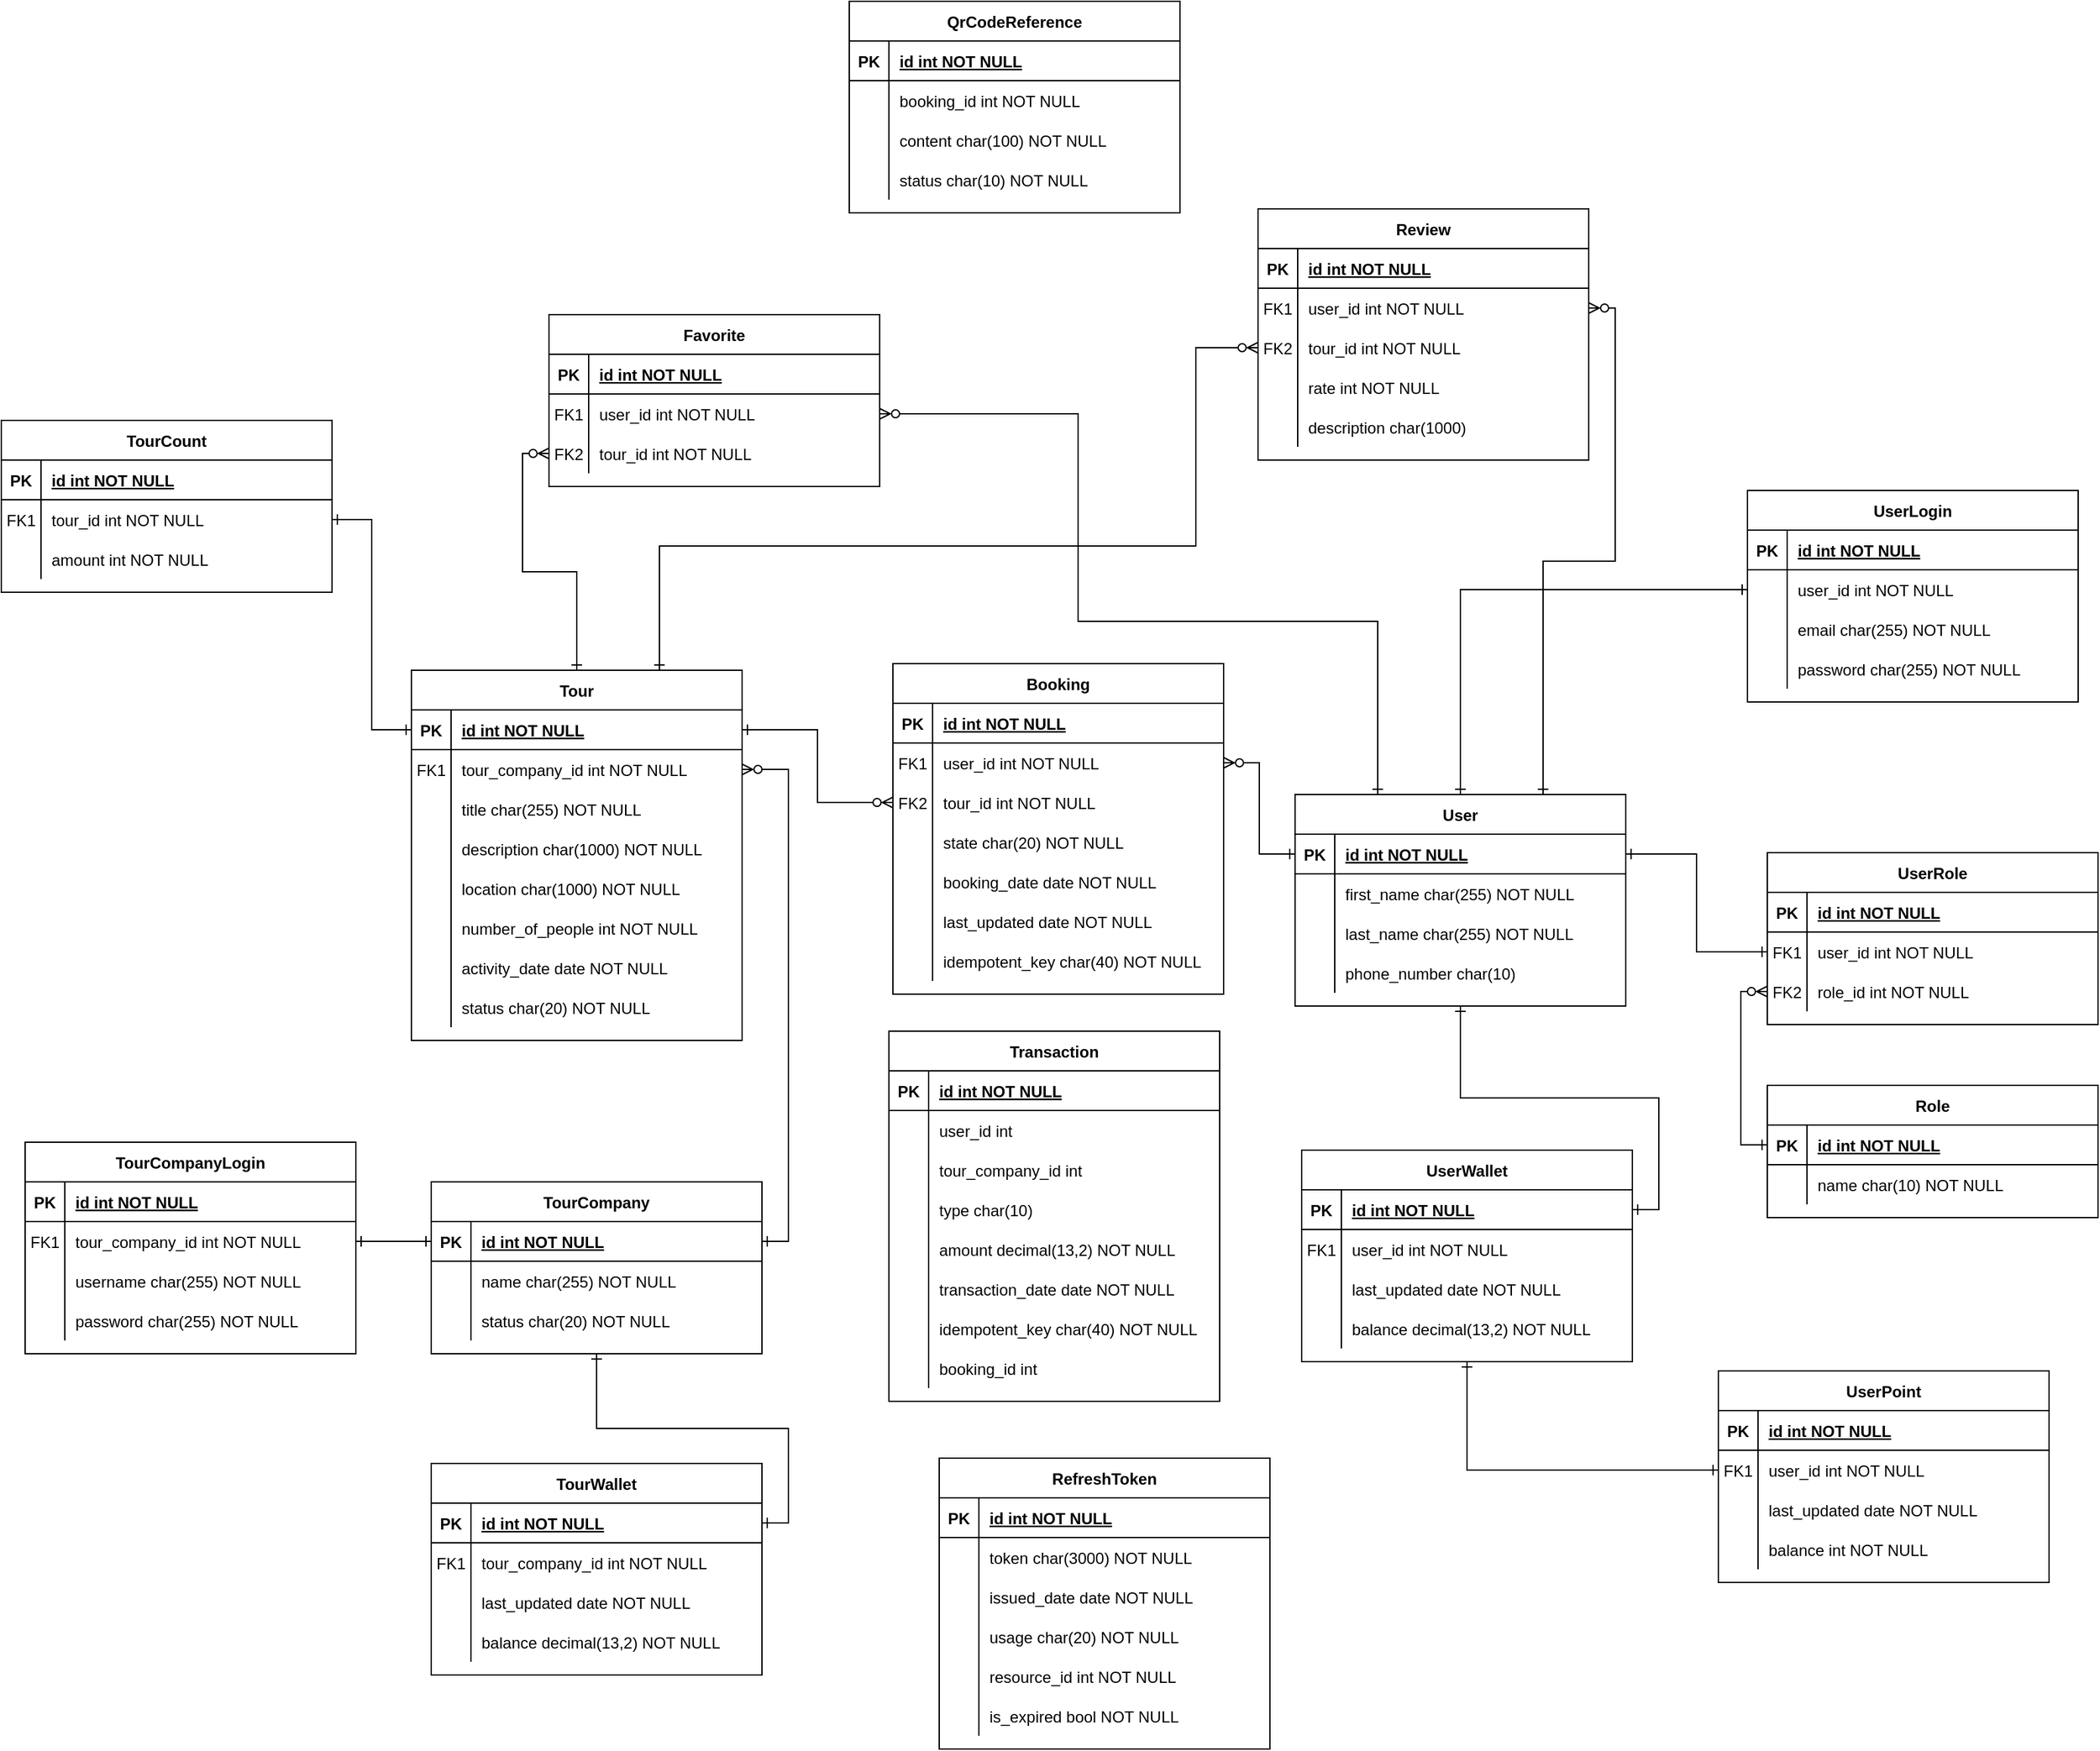 <mxfile version="24.6.5" type="device">
  <diagram id="R2lEEEUBdFMjLlhIrx00" name="Page-1">
    <mxGraphModel dx="2579" dy="1200" grid="0" gridSize="10" guides="1" tooltips="1" connect="1" arrows="1" fold="1" page="0" pageScale="1" pageWidth="827" pageHeight="1169" math="0" shadow="0" extFonts="Permanent Marker^https://fonts.googleapis.com/css?family=Permanent+Marker">
      <root>
        <mxCell id="0" />
        <mxCell id="1" parent="0" />
        <mxCell id="NZfzldvZZCwg6WCJk6sS-217" style="edgeStyle=orthogonalEdgeStyle;rounded=0;orthogonalLoop=1;jettySize=auto;html=1;exitX=0.5;exitY=1;exitDx=0;exitDy=0;entryX=1;entryY=0.5;entryDx=0;entryDy=0;startArrow=ERone;startFill=0;endArrow=ERone;endFill=0;" parent="1" source="NZfzldvZZCwg6WCJk6sS-2" target="NZfzldvZZCwg6WCJk6sS-178" edge="1">
          <mxGeometry relative="1" as="geometry" />
        </mxCell>
        <mxCell id="NZfzldvZZCwg6WCJk6sS-295" style="edgeStyle=orthogonalEdgeStyle;rounded=0;orthogonalLoop=1;jettySize=auto;html=1;exitX=0.25;exitY=0;exitDx=0;exitDy=0;entryX=1;entryY=0.5;entryDx=0;entryDy=0;startArrow=ERone;startFill=0;endArrow=ERzeroToMany;endFill=0;" parent="1" source="NZfzldvZZCwg6WCJk6sS-2" target="NZfzldvZZCwg6WCJk6sS-282" edge="1">
          <mxGeometry relative="1" as="geometry">
            <Array as="points">
              <mxPoint x="239" y="139" />
              <mxPoint x="12" y="139" />
              <mxPoint x="12" y="-18" />
            </Array>
          </mxGeometry>
        </mxCell>
        <mxCell id="NZfzldvZZCwg6WCJk6sS-298" style="edgeStyle=orthogonalEdgeStyle;rounded=0;orthogonalLoop=1;jettySize=auto;html=1;exitX=0.75;exitY=0;exitDx=0;exitDy=0;entryX=1;entryY=0.5;entryDx=0;entryDy=0;startArrow=ERone;startFill=0;endArrow=ERzeroToMany;endFill=0;" parent="1" source="NZfzldvZZCwg6WCJk6sS-2" target="NZfzldvZZCwg6WCJk6sS-266" edge="1">
          <mxGeometry relative="1" as="geometry" />
        </mxCell>
        <mxCell id="NZfzldvZZCwg6WCJk6sS-2" value="User" style="shape=table;startSize=30;container=1;collapsible=1;childLayout=tableLayout;fixedRows=1;rowLines=0;fontStyle=1;align=center;resizeLast=1;" parent="1" vertex="1">
          <mxGeometry x="176" y="270" width="250" height="160" as="geometry">
            <mxRectangle x="84" y="416" width="60" height="30" as="alternateBounds" />
          </mxGeometry>
        </mxCell>
        <mxCell id="NZfzldvZZCwg6WCJk6sS-3" value="" style="shape=partialRectangle;collapsible=0;dropTarget=0;pointerEvents=0;fillColor=none;points=[[0,0.5],[1,0.5]];portConstraint=eastwest;top=0;left=0;right=0;bottom=1;" parent="NZfzldvZZCwg6WCJk6sS-2" vertex="1">
          <mxGeometry y="30" width="250" height="30" as="geometry" />
        </mxCell>
        <mxCell id="NZfzldvZZCwg6WCJk6sS-4" value="PK" style="shape=partialRectangle;overflow=hidden;connectable=0;fillColor=none;top=0;left=0;bottom=0;right=0;fontStyle=1;" parent="NZfzldvZZCwg6WCJk6sS-3" vertex="1">
          <mxGeometry width="30" height="30" as="geometry">
            <mxRectangle width="30" height="30" as="alternateBounds" />
          </mxGeometry>
        </mxCell>
        <mxCell id="NZfzldvZZCwg6WCJk6sS-5" value="id int NOT NULL " style="shape=partialRectangle;overflow=hidden;connectable=0;fillColor=none;top=0;left=0;bottom=0;right=0;align=left;spacingLeft=6;fontStyle=5;" parent="NZfzldvZZCwg6WCJk6sS-3" vertex="1">
          <mxGeometry x="30" width="220" height="30" as="geometry">
            <mxRectangle width="220" height="30" as="alternateBounds" />
          </mxGeometry>
        </mxCell>
        <mxCell id="NZfzldvZZCwg6WCJk6sS-6" value="" style="shape=partialRectangle;collapsible=0;dropTarget=0;pointerEvents=0;fillColor=none;points=[[0,0.5],[1,0.5]];portConstraint=eastwest;top=0;left=0;right=0;bottom=0;" parent="NZfzldvZZCwg6WCJk6sS-2" vertex="1">
          <mxGeometry y="60" width="250" height="30" as="geometry" />
        </mxCell>
        <mxCell id="NZfzldvZZCwg6WCJk6sS-7" value="" style="shape=partialRectangle;overflow=hidden;connectable=0;fillColor=none;top=0;left=0;bottom=0;right=0;" parent="NZfzldvZZCwg6WCJk6sS-6" vertex="1">
          <mxGeometry width="30" height="30" as="geometry">
            <mxRectangle width="30" height="30" as="alternateBounds" />
          </mxGeometry>
        </mxCell>
        <mxCell id="NZfzldvZZCwg6WCJk6sS-8" value="first_name char(255) NOT NULL" style="shape=partialRectangle;overflow=hidden;connectable=0;fillColor=none;top=0;left=0;bottom=0;right=0;align=left;spacingLeft=6;" parent="NZfzldvZZCwg6WCJk6sS-6" vertex="1">
          <mxGeometry x="30" width="220" height="30" as="geometry">
            <mxRectangle width="220" height="30" as="alternateBounds" />
          </mxGeometry>
        </mxCell>
        <mxCell id="NZfzldvZZCwg6WCJk6sS-21" value="" style="shape=partialRectangle;collapsible=0;dropTarget=0;pointerEvents=0;fillColor=none;points=[[0,0.5],[1,0.5]];portConstraint=eastwest;top=0;left=0;right=0;bottom=0;" parent="NZfzldvZZCwg6WCJk6sS-2" vertex="1">
          <mxGeometry y="90" width="250" height="30" as="geometry" />
        </mxCell>
        <mxCell id="NZfzldvZZCwg6WCJk6sS-22" value="" style="shape=partialRectangle;overflow=hidden;connectable=0;fillColor=none;top=0;left=0;bottom=0;right=0;" parent="NZfzldvZZCwg6WCJk6sS-21" vertex="1">
          <mxGeometry width="30" height="30" as="geometry">
            <mxRectangle width="30" height="30" as="alternateBounds" />
          </mxGeometry>
        </mxCell>
        <mxCell id="NZfzldvZZCwg6WCJk6sS-23" value="last_name char(255) NOT NULL" style="shape=partialRectangle;overflow=hidden;connectable=0;fillColor=none;top=0;left=0;bottom=0;right=0;align=left;spacingLeft=6;" parent="NZfzldvZZCwg6WCJk6sS-21" vertex="1">
          <mxGeometry x="30" width="220" height="30" as="geometry">
            <mxRectangle width="220" height="30" as="alternateBounds" />
          </mxGeometry>
        </mxCell>
        <mxCell id="NZfzldvZZCwg6WCJk6sS-111" value="" style="shape=partialRectangle;collapsible=0;dropTarget=0;pointerEvents=0;fillColor=none;points=[[0,0.5],[1,0.5]];portConstraint=eastwest;top=0;left=0;right=0;bottom=0;" parent="NZfzldvZZCwg6WCJk6sS-2" vertex="1">
          <mxGeometry y="120" width="250" height="30" as="geometry" />
        </mxCell>
        <mxCell id="NZfzldvZZCwg6WCJk6sS-112" value="" style="shape=partialRectangle;overflow=hidden;connectable=0;fillColor=none;top=0;left=0;bottom=0;right=0;" parent="NZfzldvZZCwg6WCJk6sS-111" vertex="1">
          <mxGeometry width="30" height="30" as="geometry">
            <mxRectangle width="30" height="30" as="alternateBounds" />
          </mxGeometry>
        </mxCell>
        <mxCell id="NZfzldvZZCwg6WCJk6sS-113" value="phone_number char(10)" style="shape=partialRectangle;overflow=hidden;connectable=0;fillColor=none;top=0;left=0;bottom=0;right=0;align=left;spacingLeft=6;" parent="NZfzldvZZCwg6WCJk6sS-111" vertex="1">
          <mxGeometry x="30" width="220" height="30" as="geometry">
            <mxRectangle width="220" height="30" as="alternateBounds" />
          </mxGeometry>
        </mxCell>
        <mxCell id="NZfzldvZZCwg6WCJk6sS-9" value="Role" style="shape=table;startSize=30;container=1;collapsible=1;childLayout=tableLayout;fixedRows=1;rowLines=0;fontStyle=1;align=center;resizeLast=1;" parent="1" vertex="1">
          <mxGeometry x="533" y="490" width="250" height="100" as="geometry" />
        </mxCell>
        <mxCell id="NZfzldvZZCwg6WCJk6sS-10" value="" style="shape=partialRectangle;collapsible=0;dropTarget=0;pointerEvents=0;fillColor=none;points=[[0,0.5],[1,0.5]];portConstraint=eastwest;top=0;left=0;right=0;bottom=1;" parent="NZfzldvZZCwg6WCJk6sS-9" vertex="1">
          <mxGeometry y="30" width="250" height="30" as="geometry" />
        </mxCell>
        <mxCell id="NZfzldvZZCwg6WCJk6sS-11" value="PK" style="shape=partialRectangle;overflow=hidden;connectable=0;fillColor=none;top=0;left=0;bottom=0;right=0;fontStyle=1;" parent="NZfzldvZZCwg6WCJk6sS-10" vertex="1">
          <mxGeometry width="30" height="30" as="geometry">
            <mxRectangle width="30" height="30" as="alternateBounds" />
          </mxGeometry>
        </mxCell>
        <mxCell id="NZfzldvZZCwg6WCJk6sS-12" value="id int NOT NULL " style="shape=partialRectangle;overflow=hidden;connectable=0;fillColor=none;top=0;left=0;bottom=0;right=0;align=left;spacingLeft=6;fontStyle=5;" parent="NZfzldvZZCwg6WCJk6sS-10" vertex="1">
          <mxGeometry x="30" width="220" height="30" as="geometry">
            <mxRectangle width="220" height="30" as="alternateBounds" />
          </mxGeometry>
        </mxCell>
        <mxCell id="NZfzldvZZCwg6WCJk6sS-13" value="" style="shape=partialRectangle;collapsible=0;dropTarget=0;pointerEvents=0;fillColor=none;points=[[0,0.5],[1,0.5]];portConstraint=eastwest;top=0;left=0;right=0;bottom=0;" parent="NZfzldvZZCwg6WCJk6sS-9" vertex="1">
          <mxGeometry y="60" width="250" height="30" as="geometry" />
        </mxCell>
        <mxCell id="NZfzldvZZCwg6WCJk6sS-14" value="" style="shape=partialRectangle;overflow=hidden;connectable=0;fillColor=none;top=0;left=0;bottom=0;right=0;" parent="NZfzldvZZCwg6WCJk6sS-13" vertex="1">
          <mxGeometry width="30" height="30" as="geometry">
            <mxRectangle width="30" height="30" as="alternateBounds" />
          </mxGeometry>
        </mxCell>
        <mxCell id="NZfzldvZZCwg6WCJk6sS-15" value="name char(10) NOT NULL" style="shape=partialRectangle;overflow=hidden;connectable=0;fillColor=none;top=0;left=0;bottom=0;right=0;align=left;spacingLeft=6;" parent="NZfzldvZZCwg6WCJk6sS-13" vertex="1">
          <mxGeometry x="30" width="220" height="30" as="geometry">
            <mxRectangle width="220" height="30" as="alternateBounds" />
          </mxGeometry>
        </mxCell>
        <mxCell id="NZfzldvZZCwg6WCJk6sS-216" value="" style="edgeStyle=orthogonalEdgeStyle;rounded=0;orthogonalLoop=1;jettySize=auto;html=1;startArrow=ERone;startFill=0;endArrow=ERone;endFill=0;" parent="1" source="NZfzldvZZCwg6WCJk6sS-34" target="NZfzldvZZCwg6WCJk6sS-191" edge="1">
          <mxGeometry relative="1" as="geometry" />
        </mxCell>
        <mxCell id="NZfzldvZZCwg6WCJk6sS-34" value="TourCompany" style="shape=table;startSize=30;container=1;collapsible=1;childLayout=tableLayout;fixedRows=1;rowLines=0;fontStyle=1;align=center;resizeLast=1;" parent="1" vertex="1">
          <mxGeometry x="-477" y="563" width="250" height="130" as="geometry">
            <mxRectangle x="84" y="416" width="60" height="30" as="alternateBounds" />
          </mxGeometry>
        </mxCell>
        <mxCell id="NZfzldvZZCwg6WCJk6sS-35" value="" style="shape=partialRectangle;collapsible=0;dropTarget=0;pointerEvents=0;fillColor=none;points=[[0,0.5],[1,0.5]];portConstraint=eastwest;top=0;left=0;right=0;bottom=1;" parent="NZfzldvZZCwg6WCJk6sS-34" vertex="1">
          <mxGeometry y="30" width="250" height="30" as="geometry" />
        </mxCell>
        <mxCell id="NZfzldvZZCwg6WCJk6sS-36" value="PK" style="shape=partialRectangle;overflow=hidden;connectable=0;fillColor=none;top=0;left=0;bottom=0;right=0;fontStyle=1;" parent="NZfzldvZZCwg6WCJk6sS-35" vertex="1">
          <mxGeometry width="30" height="30" as="geometry">
            <mxRectangle width="30" height="30" as="alternateBounds" />
          </mxGeometry>
        </mxCell>
        <mxCell id="NZfzldvZZCwg6WCJk6sS-37" value="id int NOT NULL " style="shape=partialRectangle;overflow=hidden;connectable=0;fillColor=none;top=0;left=0;bottom=0;right=0;align=left;spacingLeft=6;fontStyle=5;" parent="NZfzldvZZCwg6WCJk6sS-35" vertex="1">
          <mxGeometry x="30" width="220" height="30" as="geometry">
            <mxRectangle width="220" height="30" as="alternateBounds" />
          </mxGeometry>
        </mxCell>
        <mxCell id="NZfzldvZZCwg6WCJk6sS-38" value="" style="shape=partialRectangle;collapsible=0;dropTarget=0;pointerEvents=0;fillColor=none;points=[[0,0.5],[1,0.5]];portConstraint=eastwest;top=0;left=0;right=0;bottom=0;" parent="NZfzldvZZCwg6WCJk6sS-34" vertex="1">
          <mxGeometry y="60" width="250" height="30" as="geometry" />
        </mxCell>
        <mxCell id="NZfzldvZZCwg6WCJk6sS-39" value="" style="shape=partialRectangle;overflow=hidden;connectable=0;fillColor=none;top=0;left=0;bottom=0;right=0;" parent="NZfzldvZZCwg6WCJk6sS-38" vertex="1">
          <mxGeometry width="30" height="30" as="geometry">
            <mxRectangle width="30" height="30" as="alternateBounds" />
          </mxGeometry>
        </mxCell>
        <mxCell id="NZfzldvZZCwg6WCJk6sS-40" value="name char(255) NOT NULL" style="shape=partialRectangle;overflow=hidden;connectable=0;fillColor=none;top=0;left=0;bottom=0;right=0;align=left;spacingLeft=6;" parent="NZfzldvZZCwg6WCJk6sS-38" vertex="1">
          <mxGeometry x="30" width="220" height="30" as="geometry">
            <mxRectangle width="220" height="30" as="alternateBounds" />
          </mxGeometry>
        </mxCell>
        <mxCell id="NZfzldvZZCwg6WCJk6sS-108" value="" style="shape=partialRectangle;collapsible=0;dropTarget=0;pointerEvents=0;fillColor=none;points=[[0,0.5],[1,0.5]];portConstraint=eastwest;top=0;left=0;right=0;bottom=0;" parent="NZfzldvZZCwg6WCJk6sS-34" vertex="1">
          <mxGeometry y="90" width="250" height="30" as="geometry" />
        </mxCell>
        <mxCell id="NZfzldvZZCwg6WCJk6sS-109" value="" style="shape=partialRectangle;overflow=hidden;connectable=0;fillColor=none;top=0;left=0;bottom=0;right=0;" parent="NZfzldvZZCwg6WCJk6sS-108" vertex="1">
          <mxGeometry width="30" height="30" as="geometry">
            <mxRectangle width="30" height="30" as="alternateBounds" />
          </mxGeometry>
        </mxCell>
        <mxCell id="NZfzldvZZCwg6WCJk6sS-110" value="status char(20) NOT NULL" style="shape=partialRectangle;overflow=hidden;connectable=0;fillColor=none;top=0;left=0;bottom=0;right=0;align=left;spacingLeft=6;" parent="NZfzldvZZCwg6WCJk6sS-108" vertex="1">
          <mxGeometry x="30" width="220" height="30" as="geometry">
            <mxRectangle width="220" height="30" as="alternateBounds" />
          </mxGeometry>
        </mxCell>
        <mxCell id="NZfzldvZZCwg6WCJk6sS-24" value="UserLogin" style="shape=table;startSize=30;container=1;collapsible=1;childLayout=tableLayout;fixedRows=1;rowLines=0;fontStyle=1;align=center;resizeLast=1;" parent="1" vertex="1">
          <mxGeometry x="518" y="40" width="250" height="160" as="geometry">
            <mxRectangle x="84" y="416" width="60" height="30" as="alternateBounds" />
          </mxGeometry>
        </mxCell>
        <mxCell id="NZfzldvZZCwg6WCJk6sS-25" value="" style="shape=partialRectangle;collapsible=0;dropTarget=0;pointerEvents=0;fillColor=none;points=[[0,0.5],[1,0.5]];portConstraint=eastwest;top=0;left=0;right=0;bottom=1;" parent="NZfzldvZZCwg6WCJk6sS-24" vertex="1">
          <mxGeometry y="30" width="250" height="30" as="geometry" />
        </mxCell>
        <mxCell id="NZfzldvZZCwg6WCJk6sS-26" value="PK" style="shape=partialRectangle;overflow=hidden;connectable=0;fillColor=none;top=0;left=0;bottom=0;right=0;fontStyle=1;" parent="NZfzldvZZCwg6WCJk6sS-25" vertex="1">
          <mxGeometry width="30" height="30" as="geometry">
            <mxRectangle width="30" height="30" as="alternateBounds" />
          </mxGeometry>
        </mxCell>
        <mxCell id="NZfzldvZZCwg6WCJk6sS-27" value="id int NOT NULL " style="shape=partialRectangle;overflow=hidden;connectable=0;fillColor=none;top=0;left=0;bottom=0;right=0;align=left;spacingLeft=6;fontStyle=5;" parent="NZfzldvZZCwg6WCJk6sS-25" vertex="1">
          <mxGeometry x="30" width="220" height="30" as="geometry">
            <mxRectangle width="220" height="30" as="alternateBounds" />
          </mxGeometry>
        </mxCell>
        <mxCell id="NZfzldvZZCwg6WCJk6sS-28" value="" style="shape=partialRectangle;collapsible=0;dropTarget=0;pointerEvents=0;fillColor=none;points=[[0,0.5],[1,0.5]];portConstraint=eastwest;top=0;left=0;right=0;bottom=0;" parent="NZfzldvZZCwg6WCJk6sS-24" vertex="1">
          <mxGeometry y="60" width="250" height="30" as="geometry" />
        </mxCell>
        <mxCell id="NZfzldvZZCwg6WCJk6sS-29" value="" style="shape=partialRectangle;overflow=hidden;connectable=0;fillColor=none;top=0;left=0;bottom=0;right=0;" parent="NZfzldvZZCwg6WCJk6sS-28" vertex="1">
          <mxGeometry width="30" height="30" as="geometry">
            <mxRectangle width="30" height="30" as="alternateBounds" />
          </mxGeometry>
        </mxCell>
        <mxCell id="NZfzldvZZCwg6WCJk6sS-30" value="user_id int NOT NULL" style="shape=partialRectangle;overflow=hidden;connectable=0;fillColor=none;top=0;left=0;bottom=0;right=0;align=left;spacingLeft=6;" parent="NZfzldvZZCwg6WCJk6sS-28" vertex="1">
          <mxGeometry x="30" width="220" height="30" as="geometry">
            <mxRectangle width="220" height="30" as="alternateBounds" />
          </mxGeometry>
        </mxCell>
        <mxCell id="NZfzldvZZCwg6WCJk6sS-44" value="" style="shape=partialRectangle;collapsible=0;dropTarget=0;pointerEvents=0;fillColor=none;points=[[0,0.5],[1,0.5]];portConstraint=eastwest;top=0;left=0;right=0;bottom=0;" parent="NZfzldvZZCwg6WCJk6sS-24" vertex="1">
          <mxGeometry y="90" width="250" height="30" as="geometry" />
        </mxCell>
        <mxCell id="NZfzldvZZCwg6WCJk6sS-45" value="" style="shape=partialRectangle;overflow=hidden;connectable=0;fillColor=none;top=0;left=0;bottom=0;right=0;" parent="NZfzldvZZCwg6WCJk6sS-44" vertex="1">
          <mxGeometry width="30" height="30" as="geometry">
            <mxRectangle width="30" height="30" as="alternateBounds" />
          </mxGeometry>
        </mxCell>
        <mxCell id="NZfzldvZZCwg6WCJk6sS-46" value="email char(255) NOT NULL" style="shape=partialRectangle;overflow=hidden;connectable=0;fillColor=none;top=0;left=0;bottom=0;right=0;align=left;spacingLeft=6;" parent="NZfzldvZZCwg6WCJk6sS-44" vertex="1">
          <mxGeometry x="30" width="220" height="30" as="geometry">
            <mxRectangle width="220" height="30" as="alternateBounds" />
          </mxGeometry>
        </mxCell>
        <mxCell id="NZfzldvZZCwg6WCJk6sS-31" value="" style="shape=partialRectangle;collapsible=0;dropTarget=0;pointerEvents=0;fillColor=none;points=[[0,0.5],[1,0.5]];portConstraint=eastwest;top=0;left=0;right=0;bottom=0;" parent="NZfzldvZZCwg6WCJk6sS-24" vertex="1">
          <mxGeometry y="120" width="250" height="30" as="geometry" />
        </mxCell>
        <mxCell id="NZfzldvZZCwg6WCJk6sS-32" value="" style="shape=partialRectangle;overflow=hidden;connectable=0;fillColor=none;top=0;left=0;bottom=0;right=0;" parent="NZfzldvZZCwg6WCJk6sS-31" vertex="1">
          <mxGeometry width="30" height="30" as="geometry">
            <mxRectangle width="30" height="30" as="alternateBounds" />
          </mxGeometry>
        </mxCell>
        <mxCell id="NZfzldvZZCwg6WCJk6sS-33" value="password char(255) NOT NULL" style="shape=partialRectangle;overflow=hidden;connectable=0;fillColor=none;top=0;left=0;bottom=0;right=0;align=left;spacingLeft=6;" parent="NZfzldvZZCwg6WCJk6sS-31" vertex="1">
          <mxGeometry x="30" width="220" height="30" as="geometry">
            <mxRectangle width="220" height="30" as="alternateBounds" />
          </mxGeometry>
        </mxCell>
        <mxCell id="NZfzldvZZCwg6WCJk6sS-48" value="" style="edgeStyle=orthogonalEdgeStyle;rounded=0;orthogonalLoop=1;jettySize=auto;html=1;startArrow=ERone;startFill=0;endArrow=ERone;endFill=0;exitX=0.5;exitY=0;exitDx=0;exitDy=0;" parent="1" source="NZfzldvZZCwg6WCJk6sS-2" target="NZfzldvZZCwg6WCJk6sS-28" edge="1">
          <mxGeometry relative="1" as="geometry" />
        </mxCell>
        <mxCell id="NZfzldvZZCwg6WCJk6sS-49" value="TourCompanyLogin" style="shape=table;startSize=30;container=1;collapsible=1;childLayout=tableLayout;fixedRows=1;rowLines=0;fontStyle=1;align=center;resizeLast=1;" parent="1" vertex="1">
          <mxGeometry x="-784" y="533" width="250" height="160" as="geometry">
            <mxRectangle x="84" y="416" width="60" height="30" as="alternateBounds" />
          </mxGeometry>
        </mxCell>
        <mxCell id="NZfzldvZZCwg6WCJk6sS-50" value="" style="shape=partialRectangle;collapsible=0;dropTarget=0;pointerEvents=0;fillColor=none;points=[[0,0.5],[1,0.5]];portConstraint=eastwest;top=0;left=0;right=0;bottom=1;" parent="NZfzldvZZCwg6WCJk6sS-49" vertex="1">
          <mxGeometry y="30" width="250" height="30" as="geometry" />
        </mxCell>
        <mxCell id="NZfzldvZZCwg6WCJk6sS-51" value="PK" style="shape=partialRectangle;overflow=hidden;connectable=0;fillColor=none;top=0;left=0;bottom=0;right=0;fontStyle=1;" parent="NZfzldvZZCwg6WCJk6sS-50" vertex="1">
          <mxGeometry width="30" height="30" as="geometry">
            <mxRectangle width="30" height="30" as="alternateBounds" />
          </mxGeometry>
        </mxCell>
        <mxCell id="NZfzldvZZCwg6WCJk6sS-52" value="id int NOT NULL " style="shape=partialRectangle;overflow=hidden;connectable=0;fillColor=none;top=0;left=0;bottom=0;right=0;align=left;spacingLeft=6;fontStyle=5;" parent="NZfzldvZZCwg6WCJk6sS-50" vertex="1">
          <mxGeometry x="30" width="220" height="30" as="geometry">
            <mxRectangle width="220" height="30" as="alternateBounds" />
          </mxGeometry>
        </mxCell>
        <mxCell id="NZfzldvZZCwg6WCJk6sS-53" value="" style="shape=partialRectangle;collapsible=0;dropTarget=0;pointerEvents=0;fillColor=none;points=[[0,0.5],[1,0.5]];portConstraint=eastwest;top=0;left=0;right=0;bottom=0;" parent="NZfzldvZZCwg6WCJk6sS-49" vertex="1">
          <mxGeometry y="60" width="250" height="30" as="geometry" />
        </mxCell>
        <mxCell id="NZfzldvZZCwg6WCJk6sS-54" value="FK1" style="shape=partialRectangle;overflow=hidden;connectable=0;fillColor=none;top=0;left=0;bottom=0;right=0;" parent="NZfzldvZZCwg6WCJk6sS-53" vertex="1">
          <mxGeometry width="30" height="30" as="geometry">
            <mxRectangle width="30" height="30" as="alternateBounds" />
          </mxGeometry>
        </mxCell>
        <mxCell id="NZfzldvZZCwg6WCJk6sS-55" value="tour_company_id int NOT NULL" style="shape=partialRectangle;overflow=hidden;connectable=0;fillColor=none;top=0;left=0;bottom=0;right=0;align=left;spacingLeft=6;" parent="NZfzldvZZCwg6WCJk6sS-53" vertex="1">
          <mxGeometry x="30" width="220" height="30" as="geometry">
            <mxRectangle width="220" height="30" as="alternateBounds" />
          </mxGeometry>
        </mxCell>
        <mxCell id="NZfzldvZZCwg6WCJk6sS-56" value="" style="shape=partialRectangle;collapsible=0;dropTarget=0;pointerEvents=0;fillColor=none;points=[[0,0.5],[1,0.5]];portConstraint=eastwest;top=0;left=0;right=0;bottom=0;" parent="NZfzldvZZCwg6WCJk6sS-49" vertex="1">
          <mxGeometry y="90" width="250" height="30" as="geometry" />
        </mxCell>
        <mxCell id="NZfzldvZZCwg6WCJk6sS-57" value="" style="shape=partialRectangle;overflow=hidden;connectable=0;fillColor=none;top=0;left=0;bottom=0;right=0;" parent="NZfzldvZZCwg6WCJk6sS-56" vertex="1">
          <mxGeometry width="30" height="30" as="geometry">
            <mxRectangle width="30" height="30" as="alternateBounds" />
          </mxGeometry>
        </mxCell>
        <mxCell id="NZfzldvZZCwg6WCJk6sS-58" value="username char(255) NOT NULL" style="shape=partialRectangle;overflow=hidden;connectable=0;fillColor=none;top=0;left=0;bottom=0;right=0;align=left;spacingLeft=6;" parent="NZfzldvZZCwg6WCJk6sS-56" vertex="1">
          <mxGeometry x="30" width="220" height="30" as="geometry">
            <mxRectangle width="220" height="30" as="alternateBounds" />
          </mxGeometry>
        </mxCell>
        <mxCell id="NZfzldvZZCwg6WCJk6sS-59" value="" style="shape=partialRectangle;collapsible=0;dropTarget=0;pointerEvents=0;fillColor=none;points=[[0,0.5],[1,0.5]];portConstraint=eastwest;top=0;left=0;right=0;bottom=0;" parent="NZfzldvZZCwg6WCJk6sS-49" vertex="1">
          <mxGeometry y="120" width="250" height="30" as="geometry" />
        </mxCell>
        <mxCell id="NZfzldvZZCwg6WCJk6sS-60" value="" style="shape=partialRectangle;overflow=hidden;connectable=0;fillColor=none;top=0;left=0;bottom=0;right=0;" parent="NZfzldvZZCwg6WCJk6sS-59" vertex="1">
          <mxGeometry width="30" height="30" as="geometry">
            <mxRectangle width="30" height="30" as="alternateBounds" />
          </mxGeometry>
        </mxCell>
        <mxCell id="NZfzldvZZCwg6WCJk6sS-61" value="password char(255) NOT NULL" style="shape=partialRectangle;overflow=hidden;connectable=0;fillColor=none;top=0;left=0;bottom=0;right=0;align=left;spacingLeft=6;" parent="NZfzldvZZCwg6WCJk6sS-59" vertex="1">
          <mxGeometry x="30" width="220" height="30" as="geometry">
            <mxRectangle width="220" height="30" as="alternateBounds" />
          </mxGeometry>
        </mxCell>
        <mxCell id="NZfzldvZZCwg6WCJk6sS-65" style="edgeStyle=orthogonalEdgeStyle;rounded=0;orthogonalLoop=1;jettySize=auto;html=1;entryX=1;entryY=0.5;entryDx=0;entryDy=0;startArrow=ERone;startFill=0;endArrow=ERone;endFill=0;" parent="1" source="NZfzldvZZCwg6WCJk6sS-35" target="NZfzldvZZCwg6WCJk6sS-53" edge="1">
          <mxGeometry relative="1" as="geometry" />
        </mxCell>
        <mxCell id="NZfzldvZZCwg6WCJk6sS-66" value="UserRole" style="shape=table;startSize=30;container=1;collapsible=1;childLayout=tableLayout;fixedRows=1;rowLines=0;fontStyle=1;align=center;resizeLast=1;" parent="1" vertex="1">
          <mxGeometry x="533" y="314" width="250" height="130" as="geometry" />
        </mxCell>
        <mxCell id="NZfzldvZZCwg6WCJk6sS-67" value="" style="shape=partialRectangle;collapsible=0;dropTarget=0;pointerEvents=0;fillColor=none;points=[[0,0.5],[1,0.5]];portConstraint=eastwest;top=0;left=0;right=0;bottom=1;" parent="NZfzldvZZCwg6WCJk6sS-66" vertex="1">
          <mxGeometry y="30" width="250" height="30" as="geometry" />
        </mxCell>
        <mxCell id="NZfzldvZZCwg6WCJk6sS-68" value="PK" style="shape=partialRectangle;overflow=hidden;connectable=0;fillColor=none;top=0;left=0;bottom=0;right=0;fontStyle=1;" parent="NZfzldvZZCwg6WCJk6sS-67" vertex="1">
          <mxGeometry width="30" height="30" as="geometry">
            <mxRectangle width="30" height="30" as="alternateBounds" />
          </mxGeometry>
        </mxCell>
        <mxCell id="NZfzldvZZCwg6WCJk6sS-69" value="id int NOT NULL " style="shape=partialRectangle;overflow=hidden;connectable=0;fillColor=none;top=0;left=0;bottom=0;right=0;align=left;spacingLeft=6;fontStyle=5;" parent="NZfzldvZZCwg6WCJk6sS-67" vertex="1">
          <mxGeometry x="30" width="220" height="30" as="geometry">
            <mxRectangle width="220" height="30" as="alternateBounds" />
          </mxGeometry>
        </mxCell>
        <mxCell id="NZfzldvZZCwg6WCJk6sS-70" value="" style="shape=partialRectangle;collapsible=0;dropTarget=0;pointerEvents=0;fillColor=none;points=[[0,0.5],[1,0.5]];portConstraint=eastwest;top=0;left=0;right=0;bottom=0;" parent="NZfzldvZZCwg6WCJk6sS-66" vertex="1">
          <mxGeometry y="60" width="250" height="30" as="geometry" />
        </mxCell>
        <mxCell id="NZfzldvZZCwg6WCJk6sS-71" value="FK1" style="shape=partialRectangle;overflow=hidden;connectable=0;fillColor=none;top=0;left=0;bottom=0;right=0;" parent="NZfzldvZZCwg6WCJk6sS-70" vertex="1">
          <mxGeometry width="30" height="30" as="geometry">
            <mxRectangle width="30" height="30" as="alternateBounds" />
          </mxGeometry>
        </mxCell>
        <mxCell id="NZfzldvZZCwg6WCJk6sS-72" value="user_id int NOT NULL" style="shape=partialRectangle;overflow=hidden;connectable=0;fillColor=none;top=0;left=0;bottom=0;right=0;align=left;spacingLeft=6;" parent="NZfzldvZZCwg6WCJk6sS-70" vertex="1">
          <mxGeometry x="30" width="220" height="30" as="geometry">
            <mxRectangle width="220" height="30" as="alternateBounds" />
          </mxGeometry>
        </mxCell>
        <mxCell id="NZfzldvZZCwg6WCJk6sS-73" value="" style="shape=partialRectangle;collapsible=0;dropTarget=0;pointerEvents=0;fillColor=none;points=[[0,0.5],[1,0.5]];portConstraint=eastwest;top=0;left=0;right=0;bottom=0;" parent="NZfzldvZZCwg6WCJk6sS-66" vertex="1">
          <mxGeometry y="90" width="250" height="30" as="geometry" />
        </mxCell>
        <mxCell id="NZfzldvZZCwg6WCJk6sS-74" value="FK2" style="shape=partialRectangle;overflow=hidden;connectable=0;fillColor=none;top=0;left=0;bottom=0;right=0;" parent="NZfzldvZZCwg6WCJk6sS-73" vertex="1">
          <mxGeometry width="30" height="30" as="geometry">
            <mxRectangle width="30" height="30" as="alternateBounds" />
          </mxGeometry>
        </mxCell>
        <mxCell id="NZfzldvZZCwg6WCJk6sS-75" value="role_id int NOT NULL" style="shape=partialRectangle;overflow=hidden;connectable=0;fillColor=none;top=0;left=0;bottom=0;right=0;align=left;spacingLeft=6;" parent="NZfzldvZZCwg6WCJk6sS-73" vertex="1">
          <mxGeometry x="30" width="220" height="30" as="geometry">
            <mxRectangle width="220" height="30" as="alternateBounds" />
          </mxGeometry>
        </mxCell>
        <mxCell id="NZfzldvZZCwg6WCJk6sS-79" style="edgeStyle=orthogonalEdgeStyle;rounded=0;orthogonalLoop=1;jettySize=auto;html=1;exitX=1;exitY=0.5;exitDx=0;exitDy=0;entryX=0;entryY=0.5;entryDx=0;entryDy=0;startArrow=ERone;startFill=0;endArrow=ERone;endFill=0;" parent="1" source="NZfzldvZZCwg6WCJk6sS-3" target="NZfzldvZZCwg6WCJk6sS-70" edge="1">
          <mxGeometry relative="1" as="geometry" />
        </mxCell>
        <mxCell id="NZfzldvZZCwg6WCJk6sS-80" style="edgeStyle=orthogonalEdgeStyle;rounded=0;orthogonalLoop=1;jettySize=auto;html=1;entryX=0;entryY=0.5;entryDx=0;entryDy=0;endArrow=ERone;endFill=0;startArrow=ERzeroToMany;startFill=0;" parent="1" source="NZfzldvZZCwg6WCJk6sS-73" target="NZfzldvZZCwg6WCJk6sS-10" edge="1">
          <mxGeometry relative="1" as="geometry" />
        </mxCell>
        <mxCell id="NZfzldvZZCwg6WCJk6sS-294" style="edgeStyle=orthogonalEdgeStyle;rounded=0;orthogonalLoop=1;jettySize=auto;html=1;exitX=0.5;exitY=0;exitDx=0;exitDy=0;entryX=0;entryY=0.5;entryDx=0;entryDy=0;startArrow=ERone;startFill=0;endArrow=ERzeroToMany;endFill=0;" parent="1" source="NZfzldvZZCwg6WCJk6sS-81" target="NZfzldvZZCwg6WCJk6sS-285" edge="1">
          <mxGeometry relative="1" as="geometry" />
        </mxCell>
        <mxCell id="NZfzldvZZCwg6WCJk6sS-297" style="edgeStyle=orthogonalEdgeStyle;rounded=0;orthogonalLoop=1;jettySize=auto;html=1;exitX=0.75;exitY=0;exitDx=0;exitDy=0;entryX=0;entryY=0.5;entryDx=0;entryDy=0;startArrow=ERone;startFill=0;endArrow=ERzeroToMany;endFill=0;" parent="1" source="NZfzldvZZCwg6WCJk6sS-81" target="NZfzldvZZCwg6WCJk6sS-269" edge="1">
          <mxGeometry relative="1" as="geometry">
            <Array as="points">
              <mxPoint x="-305" y="82" />
              <mxPoint x="101" y="82" />
              <mxPoint x="101" y="-68" />
            </Array>
          </mxGeometry>
        </mxCell>
        <mxCell id="NZfzldvZZCwg6WCJk6sS-81" value="Tour" style="shape=table;startSize=30;container=1;collapsible=1;childLayout=tableLayout;fixedRows=1;rowLines=0;fontStyle=1;align=center;resizeLast=1;" parent="1" vertex="1">
          <mxGeometry x="-492" y="176" width="250" height="280" as="geometry">
            <mxRectangle x="84" y="416" width="60" height="30" as="alternateBounds" />
          </mxGeometry>
        </mxCell>
        <mxCell id="NZfzldvZZCwg6WCJk6sS-82" value="" style="shape=partialRectangle;collapsible=0;dropTarget=0;pointerEvents=0;fillColor=none;points=[[0,0.5],[1,0.5]];portConstraint=eastwest;top=0;left=0;right=0;bottom=1;" parent="NZfzldvZZCwg6WCJk6sS-81" vertex="1">
          <mxGeometry y="30" width="250" height="30" as="geometry" />
        </mxCell>
        <mxCell id="NZfzldvZZCwg6WCJk6sS-83" value="PK" style="shape=partialRectangle;overflow=hidden;connectable=0;fillColor=none;top=0;left=0;bottom=0;right=0;fontStyle=1;" parent="NZfzldvZZCwg6WCJk6sS-82" vertex="1">
          <mxGeometry width="30" height="30" as="geometry">
            <mxRectangle width="30" height="30" as="alternateBounds" />
          </mxGeometry>
        </mxCell>
        <mxCell id="NZfzldvZZCwg6WCJk6sS-84" value="id int NOT NULL " style="shape=partialRectangle;overflow=hidden;connectable=0;fillColor=none;top=0;left=0;bottom=0;right=0;align=left;spacingLeft=6;fontStyle=5;" parent="NZfzldvZZCwg6WCJk6sS-82" vertex="1">
          <mxGeometry x="30" width="220" height="30" as="geometry">
            <mxRectangle width="220" height="30" as="alternateBounds" />
          </mxGeometry>
        </mxCell>
        <mxCell id="NZfzldvZZCwg6WCJk6sS-85" value="" style="shape=partialRectangle;collapsible=0;dropTarget=0;pointerEvents=0;fillColor=none;points=[[0,0.5],[1,0.5]];portConstraint=eastwest;top=0;left=0;right=0;bottom=0;" parent="NZfzldvZZCwg6WCJk6sS-81" vertex="1">
          <mxGeometry y="60" width="250" height="30" as="geometry" />
        </mxCell>
        <mxCell id="NZfzldvZZCwg6WCJk6sS-86" value="FK1" style="shape=partialRectangle;overflow=hidden;connectable=0;fillColor=none;top=0;left=0;bottom=0;right=0;" parent="NZfzldvZZCwg6WCJk6sS-85" vertex="1">
          <mxGeometry width="30" height="30" as="geometry">
            <mxRectangle width="30" height="30" as="alternateBounds" />
          </mxGeometry>
        </mxCell>
        <mxCell id="NZfzldvZZCwg6WCJk6sS-87" value="tour_company_id int NOT NULL" style="shape=partialRectangle;overflow=hidden;connectable=0;fillColor=none;top=0;left=0;bottom=0;right=0;align=left;spacingLeft=6;" parent="NZfzldvZZCwg6WCJk6sS-85" vertex="1">
          <mxGeometry x="30" width="220" height="30" as="geometry">
            <mxRectangle width="220" height="30" as="alternateBounds" />
          </mxGeometry>
        </mxCell>
        <mxCell id="NZfzldvZZCwg6WCJk6sS-100" value="" style="shape=partialRectangle;collapsible=0;dropTarget=0;pointerEvents=0;fillColor=none;points=[[0,0.5],[1,0.5]];portConstraint=eastwest;top=0;left=0;right=0;bottom=0;" parent="NZfzldvZZCwg6WCJk6sS-81" vertex="1">
          <mxGeometry y="90" width="250" height="30" as="geometry" />
        </mxCell>
        <mxCell id="NZfzldvZZCwg6WCJk6sS-101" value="" style="shape=partialRectangle;overflow=hidden;connectable=0;fillColor=none;top=0;left=0;bottom=0;right=0;" parent="NZfzldvZZCwg6WCJk6sS-100" vertex="1">
          <mxGeometry width="30" height="30" as="geometry">
            <mxRectangle width="30" height="30" as="alternateBounds" />
          </mxGeometry>
        </mxCell>
        <mxCell id="NZfzldvZZCwg6WCJk6sS-102" value="title char(255) NOT NULL" style="shape=partialRectangle;overflow=hidden;connectable=0;fillColor=none;top=0;left=0;bottom=0;right=0;align=left;spacingLeft=6;" parent="NZfzldvZZCwg6WCJk6sS-100" vertex="1">
          <mxGeometry x="30" width="220" height="30" as="geometry">
            <mxRectangle width="220" height="30" as="alternateBounds" />
          </mxGeometry>
        </mxCell>
        <mxCell id="NZfzldvZZCwg6WCJk6sS-88" value="" style="shape=partialRectangle;collapsible=0;dropTarget=0;pointerEvents=0;fillColor=none;points=[[0,0.5],[1,0.5]];portConstraint=eastwest;top=0;left=0;right=0;bottom=0;" parent="NZfzldvZZCwg6WCJk6sS-81" vertex="1">
          <mxGeometry y="120" width="250" height="30" as="geometry" />
        </mxCell>
        <mxCell id="NZfzldvZZCwg6WCJk6sS-89" value="" style="shape=partialRectangle;overflow=hidden;connectable=0;fillColor=none;top=0;left=0;bottom=0;right=0;" parent="NZfzldvZZCwg6WCJk6sS-88" vertex="1">
          <mxGeometry width="30" height="30" as="geometry">
            <mxRectangle width="30" height="30" as="alternateBounds" />
          </mxGeometry>
        </mxCell>
        <mxCell id="NZfzldvZZCwg6WCJk6sS-90" value="description char(1000) NOT NULL" style="shape=partialRectangle;overflow=hidden;connectable=0;fillColor=none;top=0;left=0;bottom=0;right=0;align=left;spacingLeft=6;" parent="NZfzldvZZCwg6WCJk6sS-88" vertex="1">
          <mxGeometry x="30" width="220" height="30" as="geometry">
            <mxRectangle width="220" height="30" as="alternateBounds" />
          </mxGeometry>
        </mxCell>
        <mxCell id="NZfzldvZZCwg6WCJk6sS-91" value="" style="shape=partialRectangle;collapsible=0;dropTarget=0;pointerEvents=0;fillColor=none;points=[[0,0.5],[1,0.5]];portConstraint=eastwest;top=0;left=0;right=0;bottom=0;" parent="NZfzldvZZCwg6WCJk6sS-81" vertex="1">
          <mxGeometry y="150" width="250" height="30" as="geometry" />
        </mxCell>
        <mxCell id="NZfzldvZZCwg6WCJk6sS-92" value="" style="shape=partialRectangle;overflow=hidden;connectable=0;fillColor=none;top=0;left=0;bottom=0;right=0;" parent="NZfzldvZZCwg6WCJk6sS-91" vertex="1">
          <mxGeometry width="30" height="30" as="geometry">
            <mxRectangle width="30" height="30" as="alternateBounds" />
          </mxGeometry>
        </mxCell>
        <mxCell id="NZfzldvZZCwg6WCJk6sS-93" value="location char(1000) NOT NULL" style="shape=partialRectangle;overflow=hidden;connectable=0;fillColor=none;top=0;left=0;bottom=0;right=0;align=left;spacingLeft=6;" parent="NZfzldvZZCwg6WCJk6sS-91" vertex="1">
          <mxGeometry x="30" width="220" height="30" as="geometry">
            <mxRectangle width="220" height="30" as="alternateBounds" />
          </mxGeometry>
        </mxCell>
        <mxCell id="NZfzldvZZCwg6WCJk6sS-94" value="" style="shape=partialRectangle;collapsible=0;dropTarget=0;pointerEvents=0;fillColor=none;points=[[0,0.5],[1,0.5]];portConstraint=eastwest;top=0;left=0;right=0;bottom=0;" parent="NZfzldvZZCwg6WCJk6sS-81" vertex="1">
          <mxGeometry y="180" width="250" height="30" as="geometry" />
        </mxCell>
        <mxCell id="NZfzldvZZCwg6WCJk6sS-95" value="" style="shape=partialRectangle;overflow=hidden;connectable=0;fillColor=none;top=0;left=0;bottom=0;right=0;" parent="NZfzldvZZCwg6WCJk6sS-94" vertex="1">
          <mxGeometry width="30" height="30" as="geometry">
            <mxRectangle width="30" height="30" as="alternateBounds" />
          </mxGeometry>
        </mxCell>
        <mxCell id="NZfzldvZZCwg6WCJk6sS-96" value="number_of_people int NOT NULL" style="shape=partialRectangle;overflow=hidden;connectable=0;fillColor=none;top=0;left=0;bottom=0;right=0;align=left;spacingLeft=6;" parent="NZfzldvZZCwg6WCJk6sS-94" vertex="1">
          <mxGeometry x="30" width="220" height="30" as="geometry">
            <mxRectangle width="220" height="30" as="alternateBounds" />
          </mxGeometry>
        </mxCell>
        <mxCell id="NZfzldvZZCwg6WCJk6sS-97" value="" style="shape=partialRectangle;collapsible=0;dropTarget=0;pointerEvents=0;fillColor=none;points=[[0,0.5],[1,0.5]];portConstraint=eastwest;top=0;left=0;right=0;bottom=0;" parent="NZfzldvZZCwg6WCJk6sS-81" vertex="1">
          <mxGeometry y="210" width="250" height="30" as="geometry" />
        </mxCell>
        <mxCell id="NZfzldvZZCwg6WCJk6sS-98" value="" style="shape=partialRectangle;overflow=hidden;connectable=0;fillColor=none;top=0;left=0;bottom=0;right=0;" parent="NZfzldvZZCwg6WCJk6sS-97" vertex="1">
          <mxGeometry width="30" height="30" as="geometry">
            <mxRectangle width="30" height="30" as="alternateBounds" />
          </mxGeometry>
        </mxCell>
        <mxCell id="NZfzldvZZCwg6WCJk6sS-99" value="activity_date date NOT NULL" style="shape=partialRectangle;overflow=hidden;connectable=0;fillColor=none;top=0;left=0;bottom=0;right=0;align=left;spacingLeft=6;" parent="NZfzldvZZCwg6WCJk6sS-97" vertex="1">
          <mxGeometry x="30" width="220" height="30" as="geometry">
            <mxRectangle width="220" height="30" as="alternateBounds" />
          </mxGeometry>
        </mxCell>
        <mxCell id="NZfzldvZZCwg6WCJk6sS-105" value="" style="shape=partialRectangle;collapsible=0;dropTarget=0;pointerEvents=0;fillColor=none;points=[[0,0.5],[1,0.5]];portConstraint=eastwest;top=0;left=0;right=0;bottom=0;" parent="NZfzldvZZCwg6WCJk6sS-81" vertex="1">
          <mxGeometry y="240" width="250" height="30" as="geometry" />
        </mxCell>
        <mxCell id="NZfzldvZZCwg6WCJk6sS-106" value="" style="shape=partialRectangle;overflow=hidden;connectable=0;fillColor=none;top=0;left=0;bottom=0;right=0;" parent="NZfzldvZZCwg6WCJk6sS-105" vertex="1">
          <mxGeometry width="30" height="30" as="geometry">
            <mxRectangle width="30" height="30" as="alternateBounds" />
          </mxGeometry>
        </mxCell>
        <mxCell id="NZfzldvZZCwg6WCJk6sS-107" value="status char(20) NOT NULL" style="shape=partialRectangle;overflow=hidden;connectable=0;fillColor=none;top=0;left=0;bottom=0;right=0;align=left;spacingLeft=6;" parent="NZfzldvZZCwg6WCJk6sS-105" vertex="1">
          <mxGeometry x="30" width="220" height="30" as="geometry">
            <mxRectangle width="220" height="30" as="alternateBounds" />
          </mxGeometry>
        </mxCell>
        <mxCell id="NZfzldvZZCwg6WCJk6sS-104" style="edgeStyle=orthogonalEdgeStyle;rounded=0;orthogonalLoop=1;jettySize=auto;html=1;exitX=1;exitY=0.5;exitDx=0;exitDy=0;entryX=1;entryY=0.5;entryDx=0;entryDy=0;endArrow=ERzeroToMany;endFill=0;startArrow=ERone;startFill=0;" parent="1" source="NZfzldvZZCwg6WCJk6sS-35" target="NZfzldvZZCwg6WCJk6sS-85" edge="1">
          <mxGeometry relative="1" as="geometry" />
        </mxCell>
        <mxCell id="NZfzldvZZCwg6WCJk6sS-139" value="Booking" style="shape=table;startSize=30;container=1;collapsible=1;childLayout=tableLayout;fixedRows=1;rowLines=0;fontStyle=1;align=center;resizeLast=1;" parent="1" vertex="1">
          <mxGeometry x="-128" y="171" width="250" height="250" as="geometry" />
        </mxCell>
        <mxCell id="NZfzldvZZCwg6WCJk6sS-140" value="" style="shape=partialRectangle;collapsible=0;dropTarget=0;pointerEvents=0;fillColor=none;points=[[0,0.5],[1,0.5]];portConstraint=eastwest;top=0;left=0;right=0;bottom=1;" parent="NZfzldvZZCwg6WCJk6sS-139" vertex="1">
          <mxGeometry y="30" width="250" height="30" as="geometry" />
        </mxCell>
        <mxCell id="NZfzldvZZCwg6WCJk6sS-141" value="PK" style="shape=partialRectangle;overflow=hidden;connectable=0;fillColor=none;top=0;left=0;bottom=0;right=0;fontStyle=1;" parent="NZfzldvZZCwg6WCJk6sS-140" vertex="1">
          <mxGeometry width="30" height="30" as="geometry">
            <mxRectangle width="30" height="30" as="alternateBounds" />
          </mxGeometry>
        </mxCell>
        <mxCell id="NZfzldvZZCwg6WCJk6sS-142" value="id int NOT NULL " style="shape=partialRectangle;overflow=hidden;connectable=0;fillColor=none;top=0;left=0;bottom=0;right=0;align=left;spacingLeft=6;fontStyle=5;" parent="NZfzldvZZCwg6WCJk6sS-140" vertex="1">
          <mxGeometry x="30" width="220" height="30" as="geometry">
            <mxRectangle width="220" height="30" as="alternateBounds" />
          </mxGeometry>
        </mxCell>
        <mxCell id="NZfzldvZZCwg6WCJk6sS-143" value="" style="shape=partialRectangle;collapsible=0;dropTarget=0;pointerEvents=0;fillColor=none;points=[[0,0.5],[1,0.5]];portConstraint=eastwest;top=0;left=0;right=0;bottom=0;" parent="NZfzldvZZCwg6WCJk6sS-139" vertex="1">
          <mxGeometry y="60" width="250" height="30" as="geometry" />
        </mxCell>
        <mxCell id="NZfzldvZZCwg6WCJk6sS-144" value="FK1" style="shape=partialRectangle;overflow=hidden;connectable=0;fillColor=none;top=0;left=0;bottom=0;right=0;" parent="NZfzldvZZCwg6WCJk6sS-143" vertex="1">
          <mxGeometry width="30" height="30" as="geometry">
            <mxRectangle width="30" height="30" as="alternateBounds" />
          </mxGeometry>
        </mxCell>
        <mxCell id="NZfzldvZZCwg6WCJk6sS-145" value="user_id int NOT NULL" style="shape=partialRectangle;overflow=hidden;connectable=0;fillColor=none;top=0;left=0;bottom=0;right=0;align=left;spacingLeft=6;" parent="NZfzldvZZCwg6WCJk6sS-143" vertex="1">
          <mxGeometry x="30" width="220" height="30" as="geometry">
            <mxRectangle width="220" height="30" as="alternateBounds" />
          </mxGeometry>
        </mxCell>
        <mxCell id="NZfzldvZZCwg6WCJk6sS-149" value="" style="shape=partialRectangle;collapsible=0;dropTarget=0;pointerEvents=0;fillColor=none;points=[[0,0.5],[1,0.5]];portConstraint=eastwest;top=0;left=0;right=0;bottom=0;" parent="NZfzldvZZCwg6WCJk6sS-139" vertex="1">
          <mxGeometry y="90" width="250" height="30" as="geometry" />
        </mxCell>
        <mxCell id="NZfzldvZZCwg6WCJk6sS-150" value="FK2" style="shape=partialRectangle;overflow=hidden;connectable=0;fillColor=none;top=0;left=0;bottom=0;right=0;" parent="NZfzldvZZCwg6WCJk6sS-149" vertex="1">
          <mxGeometry width="30" height="30" as="geometry">
            <mxRectangle width="30" height="30" as="alternateBounds" />
          </mxGeometry>
        </mxCell>
        <mxCell id="NZfzldvZZCwg6WCJk6sS-151" value="tour_id int NOT NULL" style="shape=partialRectangle;overflow=hidden;connectable=0;fillColor=none;top=0;left=0;bottom=0;right=0;align=left;spacingLeft=6;" parent="NZfzldvZZCwg6WCJk6sS-149" vertex="1">
          <mxGeometry x="30" width="220" height="30" as="geometry">
            <mxRectangle width="220" height="30" as="alternateBounds" />
          </mxGeometry>
        </mxCell>
        <mxCell id="NZfzldvZZCwg6WCJk6sS-154" value="" style="shape=partialRectangle;collapsible=0;dropTarget=0;pointerEvents=0;fillColor=none;points=[[0,0.5],[1,0.5]];portConstraint=eastwest;top=0;left=0;right=0;bottom=0;" parent="NZfzldvZZCwg6WCJk6sS-139" vertex="1">
          <mxGeometry y="120" width="250" height="30" as="geometry" />
        </mxCell>
        <mxCell id="NZfzldvZZCwg6WCJk6sS-155" value="" style="shape=partialRectangle;overflow=hidden;connectable=0;fillColor=none;top=0;left=0;bottom=0;right=0;" parent="NZfzldvZZCwg6WCJk6sS-154" vertex="1">
          <mxGeometry width="30" height="30" as="geometry">
            <mxRectangle width="30" height="30" as="alternateBounds" />
          </mxGeometry>
        </mxCell>
        <mxCell id="NZfzldvZZCwg6WCJk6sS-156" value="state char(20) NOT NULL" style="shape=partialRectangle;overflow=hidden;connectable=0;fillColor=none;top=0;left=0;bottom=0;right=0;align=left;spacingLeft=6;" parent="NZfzldvZZCwg6WCJk6sS-154" vertex="1">
          <mxGeometry x="30" width="220" height="30" as="geometry">
            <mxRectangle width="220" height="30" as="alternateBounds" />
          </mxGeometry>
        </mxCell>
        <mxCell id="NZfzldvZZCwg6WCJk6sS-157" value="" style="shape=partialRectangle;collapsible=0;dropTarget=0;pointerEvents=0;fillColor=none;points=[[0,0.5],[1,0.5]];portConstraint=eastwest;top=0;left=0;right=0;bottom=0;" parent="NZfzldvZZCwg6WCJk6sS-139" vertex="1">
          <mxGeometry y="150" width="250" height="30" as="geometry" />
        </mxCell>
        <mxCell id="NZfzldvZZCwg6WCJk6sS-158" value="" style="shape=partialRectangle;overflow=hidden;connectable=0;fillColor=none;top=0;left=0;bottom=0;right=0;" parent="NZfzldvZZCwg6WCJk6sS-157" vertex="1">
          <mxGeometry width="30" height="30" as="geometry">
            <mxRectangle width="30" height="30" as="alternateBounds" />
          </mxGeometry>
        </mxCell>
        <mxCell id="NZfzldvZZCwg6WCJk6sS-159" value="booking_date date NOT NULL" style="shape=partialRectangle;overflow=hidden;connectable=0;fillColor=none;top=0;left=0;bottom=0;right=0;align=left;spacingLeft=6;" parent="NZfzldvZZCwg6WCJk6sS-157" vertex="1">
          <mxGeometry x="30" width="220" height="30" as="geometry">
            <mxRectangle width="220" height="30" as="alternateBounds" />
          </mxGeometry>
        </mxCell>
        <mxCell id="cO5it9R6Kg3LJMn27l9D-4" value="" style="shape=partialRectangle;collapsible=0;dropTarget=0;pointerEvents=0;fillColor=none;points=[[0,0.5],[1,0.5]];portConstraint=eastwest;top=0;left=0;right=0;bottom=0;" parent="NZfzldvZZCwg6WCJk6sS-139" vertex="1">
          <mxGeometry y="180" width="250" height="30" as="geometry" />
        </mxCell>
        <mxCell id="cO5it9R6Kg3LJMn27l9D-5" value="" style="shape=partialRectangle;overflow=hidden;connectable=0;fillColor=none;top=0;left=0;bottom=0;right=0;" parent="cO5it9R6Kg3LJMn27l9D-4" vertex="1">
          <mxGeometry width="30" height="30" as="geometry">
            <mxRectangle width="30" height="30" as="alternateBounds" />
          </mxGeometry>
        </mxCell>
        <mxCell id="cO5it9R6Kg3LJMn27l9D-6" value="last_updated date NOT NULL" style="shape=partialRectangle;overflow=hidden;connectable=0;fillColor=none;top=0;left=0;bottom=0;right=0;align=left;spacingLeft=6;" parent="cO5it9R6Kg3LJMn27l9D-4" vertex="1">
          <mxGeometry x="30" width="220" height="30" as="geometry">
            <mxRectangle width="220" height="30" as="alternateBounds" />
          </mxGeometry>
        </mxCell>
        <mxCell id="J1uAn4nYv6bXtNe1j3NP-1" value="" style="shape=partialRectangle;collapsible=0;dropTarget=0;pointerEvents=0;fillColor=none;points=[[0,0.5],[1,0.5]];portConstraint=eastwest;top=0;left=0;right=0;bottom=0;" parent="NZfzldvZZCwg6WCJk6sS-139" vertex="1">
          <mxGeometry y="210" width="250" height="30" as="geometry" />
        </mxCell>
        <mxCell id="J1uAn4nYv6bXtNe1j3NP-2" value="" style="shape=partialRectangle;overflow=hidden;connectable=0;fillColor=none;top=0;left=0;bottom=0;right=0;" parent="J1uAn4nYv6bXtNe1j3NP-1" vertex="1">
          <mxGeometry width="30" height="30" as="geometry">
            <mxRectangle width="30" height="30" as="alternateBounds" />
          </mxGeometry>
        </mxCell>
        <mxCell id="J1uAn4nYv6bXtNe1j3NP-3" value="idempotent_key char(40) NOT NULL" style="shape=partialRectangle;overflow=hidden;connectable=0;fillColor=none;top=0;left=0;bottom=0;right=0;align=left;spacingLeft=6;" parent="J1uAn4nYv6bXtNe1j3NP-1" vertex="1">
          <mxGeometry x="30" width="220" height="30" as="geometry">
            <mxRectangle width="220" height="30" as="alternateBounds" />
          </mxGeometry>
        </mxCell>
        <mxCell id="NZfzldvZZCwg6WCJk6sS-152" style="edgeStyle=orthogonalEdgeStyle;rounded=0;orthogonalLoop=1;jettySize=auto;html=1;exitX=1;exitY=0.5;exitDx=0;exitDy=0;entryX=0;entryY=0.5;entryDx=0;entryDy=0;startArrow=ERone;startFill=0;endArrow=ERzeroToMany;endFill=0;" parent="1" source="NZfzldvZZCwg6WCJk6sS-82" target="NZfzldvZZCwg6WCJk6sS-149" edge="1">
          <mxGeometry relative="1" as="geometry" />
        </mxCell>
        <mxCell id="NZfzldvZZCwg6WCJk6sS-153" style="edgeStyle=orthogonalEdgeStyle;rounded=0;orthogonalLoop=1;jettySize=auto;html=1;entryX=1;entryY=0.5;entryDx=0;entryDy=0;startArrow=ERone;startFill=0;endArrow=ERzeroToMany;endFill=0;" parent="1" source="NZfzldvZZCwg6WCJk6sS-3" target="NZfzldvZZCwg6WCJk6sS-143" edge="1">
          <mxGeometry relative="1" as="geometry" />
        </mxCell>
        <mxCell id="NZfzldvZZCwg6WCJk6sS-160" value="TourCount" style="shape=table;startSize=30;container=1;collapsible=1;childLayout=tableLayout;fixedRows=1;rowLines=0;fontStyle=1;align=center;resizeLast=1;" parent="1" vertex="1">
          <mxGeometry x="-802" y="-13" width="250" height="130" as="geometry" />
        </mxCell>
        <mxCell id="NZfzldvZZCwg6WCJk6sS-161" value="" style="shape=partialRectangle;collapsible=0;dropTarget=0;pointerEvents=0;fillColor=none;points=[[0,0.5],[1,0.5]];portConstraint=eastwest;top=0;left=0;right=0;bottom=1;" parent="NZfzldvZZCwg6WCJk6sS-160" vertex="1">
          <mxGeometry y="30" width="250" height="30" as="geometry" />
        </mxCell>
        <mxCell id="NZfzldvZZCwg6WCJk6sS-162" value="PK" style="shape=partialRectangle;overflow=hidden;connectable=0;fillColor=none;top=0;left=0;bottom=0;right=0;fontStyle=1;" parent="NZfzldvZZCwg6WCJk6sS-161" vertex="1">
          <mxGeometry width="30" height="30" as="geometry">
            <mxRectangle width="30" height="30" as="alternateBounds" />
          </mxGeometry>
        </mxCell>
        <mxCell id="NZfzldvZZCwg6WCJk6sS-163" value="id int NOT NULL " style="shape=partialRectangle;overflow=hidden;connectable=0;fillColor=none;top=0;left=0;bottom=0;right=0;align=left;spacingLeft=6;fontStyle=5;" parent="NZfzldvZZCwg6WCJk6sS-161" vertex="1">
          <mxGeometry x="30" width="220" height="30" as="geometry">
            <mxRectangle width="220" height="30" as="alternateBounds" />
          </mxGeometry>
        </mxCell>
        <mxCell id="NZfzldvZZCwg6WCJk6sS-164" value="" style="shape=partialRectangle;collapsible=0;dropTarget=0;pointerEvents=0;fillColor=none;points=[[0,0.5],[1,0.5]];portConstraint=eastwest;top=0;left=0;right=0;bottom=0;" parent="NZfzldvZZCwg6WCJk6sS-160" vertex="1">
          <mxGeometry y="60" width="250" height="30" as="geometry" />
        </mxCell>
        <mxCell id="NZfzldvZZCwg6WCJk6sS-165" value="FK1" style="shape=partialRectangle;overflow=hidden;connectable=0;fillColor=none;top=0;left=0;bottom=0;right=0;" parent="NZfzldvZZCwg6WCJk6sS-164" vertex="1">
          <mxGeometry width="30" height="30" as="geometry">
            <mxRectangle width="30" height="30" as="alternateBounds" />
          </mxGeometry>
        </mxCell>
        <mxCell id="NZfzldvZZCwg6WCJk6sS-166" value="tour_id int NOT NULL" style="shape=partialRectangle;overflow=hidden;connectable=0;fillColor=none;top=0;left=0;bottom=0;right=0;align=left;spacingLeft=6;" parent="NZfzldvZZCwg6WCJk6sS-164" vertex="1">
          <mxGeometry x="30" width="220" height="30" as="geometry">
            <mxRectangle width="220" height="30" as="alternateBounds" />
          </mxGeometry>
        </mxCell>
        <mxCell id="NZfzldvZZCwg6WCJk6sS-167" value="" style="shape=partialRectangle;collapsible=0;dropTarget=0;pointerEvents=0;fillColor=none;points=[[0,0.5],[1,0.5]];portConstraint=eastwest;top=0;left=0;right=0;bottom=0;" parent="NZfzldvZZCwg6WCJk6sS-160" vertex="1">
          <mxGeometry y="90" width="250" height="30" as="geometry" />
        </mxCell>
        <mxCell id="NZfzldvZZCwg6WCJk6sS-168" value="" style="shape=partialRectangle;overflow=hidden;connectable=0;fillColor=none;top=0;left=0;bottom=0;right=0;" parent="NZfzldvZZCwg6WCJk6sS-167" vertex="1">
          <mxGeometry width="30" height="30" as="geometry">
            <mxRectangle width="30" height="30" as="alternateBounds" />
          </mxGeometry>
        </mxCell>
        <mxCell id="NZfzldvZZCwg6WCJk6sS-169" value="amount int NOT NULL" style="shape=partialRectangle;overflow=hidden;connectable=0;fillColor=none;top=0;left=0;bottom=0;right=0;align=left;spacingLeft=6;" parent="NZfzldvZZCwg6WCJk6sS-167" vertex="1">
          <mxGeometry x="30" width="220" height="30" as="geometry">
            <mxRectangle width="220" height="30" as="alternateBounds" />
          </mxGeometry>
        </mxCell>
        <mxCell id="NZfzldvZZCwg6WCJk6sS-176" style="edgeStyle=orthogonalEdgeStyle;rounded=0;orthogonalLoop=1;jettySize=auto;html=1;exitX=0;exitY=0.5;exitDx=0;exitDy=0;entryX=1;entryY=0.5;entryDx=0;entryDy=0;startArrow=ERone;startFill=0;endArrow=ERone;endFill=0;" parent="1" source="NZfzldvZZCwg6WCJk6sS-82" target="NZfzldvZZCwg6WCJk6sS-164" edge="1">
          <mxGeometry relative="1" as="geometry" />
        </mxCell>
        <mxCell id="NZfzldvZZCwg6WCJk6sS-261" style="edgeStyle=orthogonalEdgeStyle;rounded=0;orthogonalLoop=1;jettySize=auto;html=1;entryX=0;entryY=0.5;entryDx=0;entryDy=0;startArrow=ERone;startFill=0;endArrow=ERone;endFill=0;" parent="1" source="NZfzldvZZCwg6WCJk6sS-177" target="NZfzldvZZCwg6WCJk6sS-252" edge="1">
          <mxGeometry relative="1" as="geometry" />
        </mxCell>
        <mxCell id="NZfzldvZZCwg6WCJk6sS-177" value="UserWallet" style="shape=table;startSize=30;container=1;collapsible=1;childLayout=tableLayout;fixedRows=1;rowLines=0;fontStyle=1;align=center;resizeLast=1;" parent="1" vertex="1">
          <mxGeometry x="181" y="539" width="250" height="160" as="geometry">
            <mxRectangle x="84" y="416" width="60" height="30" as="alternateBounds" />
          </mxGeometry>
        </mxCell>
        <mxCell id="NZfzldvZZCwg6WCJk6sS-178" value="" style="shape=partialRectangle;collapsible=0;dropTarget=0;pointerEvents=0;fillColor=none;points=[[0,0.5],[1,0.5]];portConstraint=eastwest;top=0;left=0;right=0;bottom=1;" parent="NZfzldvZZCwg6WCJk6sS-177" vertex="1">
          <mxGeometry y="30" width="250" height="30" as="geometry" />
        </mxCell>
        <mxCell id="NZfzldvZZCwg6WCJk6sS-179" value="PK" style="shape=partialRectangle;overflow=hidden;connectable=0;fillColor=none;top=0;left=0;bottom=0;right=0;fontStyle=1;" parent="NZfzldvZZCwg6WCJk6sS-178" vertex="1">
          <mxGeometry width="30" height="30" as="geometry">
            <mxRectangle width="30" height="30" as="alternateBounds" />
          </mxGeometry>
        </mxCell>
        <mxCell id="NZfzldvZZCwg6WCJk6sS-180" value="id int NOT NULL " style="shape=partialRectangle;overflow=hidden;connectable=0;fillColor=none;top=0;left=0;bottom=0;right=0;align=left;spacingLeft=6;fontStyle=5;" parent="NZfzldvZZCwg6WCJk6sS-178" vertex="1">
          <mxGeometry x="30" width="220" height="30" as="geometry">
            <mxRectangle width="220" height="30" as="alternateBounds" />
          </mxGeometry>
        </mxCell>
        <mxCell id="NZfzldvZZCwg6WCJk6sS-181" value="" style="shape=partialRectangle;collapsible=0;dropTarget=0;pointerEvents=0;fillColor=none;points=[[0,0.5],[1,0.5]];portConstraint=eastwest;top=0;left=0;right=0;bottom=0;" parent="NZfzldvZZCwg6WCJk6sS-177" vertex="1">
          <mxGeometry y="60" width="250" height="30" as="geometry" />
        </mxCell>
        <mxCell id="NZfzldvZZCwg6WCJk6sS-182" value="FK1" style="shape=partialRectangle;overflow=hidden;connectable=0;fillColor=none;top=0;left=0;bottom=0;right=0;" parent="NZfzldvZZCwg6WCJk6sS-181" vertex="1">
          <mxGeometry width="30" height="30" as="geometry">
            <mxRectangle width="30" height="30" as="alternateBounds" />
          </mxGeometry>
        </mxCell>
        <mxCell id="NZfzldvZZCwg6WCJk6sS-183" value="user_id int NOT NULL" style="shape=partialRectangle;overflow=hidden;connectable=0;fillColor=none;top=0;left=0;bottom=0;right=0;align=left;spacingLeft=6;" parent="NZfzldvZZCwg6WCJk6sS-181" vertex="1">
          <mxGeometry x="30" width="220" height="30" as="geometry">
            <mxRectangle width="220" height="30" as="alternateBounds" />
          </mxGeometry>
        </mxCell>
        <mxCell id="NZfzldvZZCwg6WCJk6sS-184" value="" style="shape=partialRectangle;collapsible=0;dropTarget=0;pointerEvents=0;fillColor=none;points=[[0,0.5],[1,0.5]];portConstraint=eastwest;top=0;left=0;right=0;bottom=0;" parent="NZfzldvZZCwg6WCJk6sS-177" vertex="1">
          <mxGeometry y="90" width="250" height="30" as="geometry" />
        </mxCell>
        <mxCell id="NZfzldvZZCwg6WCJk6sS-185" value="" style="shape=partialRectangle;overflow=hidden;connectable=0;fillColor=none;top=0;left=0;bottom=0;right=0;" parent="NZfzldvZZCwg6WCJk6sS-184" vertex="1">
          <mxGeometry width="30" height="30" as="geometry">
            <mxRectangle width="30" height="30" as="alternateBounds" />
          </mxGeometry>
        </mxCell>
        <mxCell id="NZfzldvZZCwg6WCJk6sS-186" value="last_updated date NOT NULL" style="shape=partialRectangle;overflow=hidden;connectable=0;fillColor=none;top=0;left=0;bottom=0;right=0;align=left;spacingLeft=6;" parent="NZfzldvZZCwg6WCJk6sS-184" vertex="1">
          <mxGeometry x="30" width="220" height="30" as="geometry">
            <mxRectangle width="220" height="30" as="alternateBounds" />
          </mxGeometry>
        </mxCell>
        <mxCell id="NZfzldvZZCwg6WCJk6sS-187" value="" style="shape=partialRectangle;collapsible=0;dropTarget=0;pointerEvents=0;fillColor=none;points=[[0,0.5],[1,0.5]];portConstraint=eastwest;top=0;left=0;right=0;bottom=0;" parent="NZfzldvZZCwg6WCJk6sS-177" vertex="1">
          <mxGeometry y="120" width="250" height="30" as="geometry" />
        </mxCell>
        <mxCell id="NZfzldvZZCwg6WCJk6sS-188" value="" style="shape=partialRectangle;overflow=hidden;connectable=0;fillColor=none;top=0;left=0;bottom=0;right=0;" parent="NZfzldvZZCwg6WCJk6sS-187" vertex="1">
          <mxGeometry width="30" height="30" as="geometry">
            <mxRectangle width="30" height="30" as="alternateBounds" />
          </mxGeometry>
        </mxCell>
        <mxCell id="NZfzldvZZCwg6WCJk6sS-189" value="balance decimal(13,2) NOT NULL" style="shape=partialRectangle;overflow=hidden;connectable=0;fillColor=none;top=0;left=0;bottom=0;right=0;align=left;spacingLeft=6;" parent="NZfzldvZZCwg6WCJk6sS-187" vertex="1">
          <mxGeometry x="30" width="220" height="30" as="geometry">
            <mxRectangle width="220" height="30" as="alternateBounds" />
          </mxGeometry>
        </mxCell>
        <mxCell id="NZfzldvZZCwg6WCJk6sS-190" value="TourWallet" style="shape=table;startSize=30;container=1;collapsible=1;childLayout=tableLayout;fixedRows=1;rowLines=0;fontStyle=1;align=center;resizeLast=1;" parent="1" vertex="1">
          <mxGeometry x="-477" y="776" width="250" height="160" as="geometry">
            <mxRectangle x="84" y="416" width="60" height="30" as="alternateBounds" />
          </mxGeometry>
        </mxCell>
        <mxCell id="NZfzldvZZCwg6WCJk6sS-191" value="" style="shape=partialRectangle;collapsible=0;dropTarget=0;pointerEvents=0;fillColor=none;points=[[0,0.5],[1,0.5]];portConstraint=eastwest;top=0;left=0;right=0;bottom=1;" parent="NZfzldvZZCwg6WCJk6sS-190" vertex="1">
          <mxGeometry y="30" width="250" height="30" as="geometry" />
        </mxCell>
        <mxCell id="NZfzldvZZCwg6WCJk6sS-192" value="PK" style="shape=partialRectangle;overflow=hidden;connectable=0;fillColor=none;top=0;left=0;bottom=0;right=0;fontStyle=1;" parent="NZfzldvZZCwg6WCJk6sS-191" vertex="1">
          <mxGeometry width="30" height="30" as="geometry">
            <mxRectangle width="30" height="30" as="alternateBounds" />
          </mxGeometry>
        </mxCell>
        <mxCell id="NZfzldvZZCwg6WCJk6sS-193" value="id int NOT NULL " style="shape=partialRectangle;overflow=hidden;connectable=0;fillColor=none;top=0;left=0;bottom=0;right=0;align=left;spacingLeft=6;fontStyle=5;" parent="NZfzldvZZCwg6WCJk6sS-191" vertex="1">
          <mxGeometry x="30" width="220" height="30" as="geometry">
            <mxRectangle width="220" height="30" as="alternateBounds" />
          </mxGeometry>
        </mxCell>
        <mxCell id="NZfzldvZZCwg6WCJk6sS-194" value="" style="shape=partialRectangle;collapsible=0;dropTarget=0;pointerEvents=0;fillColor=none;points=[[0,0.5],[1,0.5]];portConstraint=eastwest;top=0;left=0;right=0;bottom=0;" parent="NZfzldvZZCwg6WCJk6sS-190" vertex="1">
          <mxGeometry y="60" width="250" height="30" as="geometry" />
        </mxCell>
        <mxCell id="NZfzldvZZCwg6WCJk6sS-195" value="FK1" style="shape=partialRectangle;overflow=hidden;connectable=0;fillColor=none;top=0;left=0;bottom=0;right=0;" parent="NZfzldvZZCwg6WCJk6sS-194" vertex="1">
          <mxGeometry width="30" height="30" as="geometry">
            <mxRectangle width="30" height="30" as="alternateBounds" />
          </mxGeometry>
        </mxCell>
        <mxCell id="NZfzldvZZCwg6WCJk6sS-196" value="tour_company_id int NOT NULL" style="shape=partialRectangle;overflow=hidden;connectable=0;fillColor=none;top=0;left=0;bottom=0;right=0;align=left;spacingLeft=6;" parent="NZfzldvZZCwg6WCJk6sS-194" vertex="1">
          <mxGeometry x="30" width="220" height="30" as="geometry">
            <mxRectangle width="220" height="30" as="alternateBounds" />
          </mxGeometry>
        </mxCell>
        <mxCell id="NZfzldvZZCwg6WCJk6sS-197" value="" style="shape=partialRectangle;collapsible=0;dropTarget=0;pointerEvents=0;fillColor=none;points=[[0,0.5],[1,0.5]];portConstraint=eastwest;top=0;left=0;right=0;bottom=0;" parent="NZfzldvZZCwg6WCJk6sS-190" vertex="1">
          <mxGeometry y="90" width="250" height="30" as="geometry" />
        </mxCell>
        <mxCell id="NZfzldvZZCwg6WCJk6sS-198" value="" style="shape=partialRectangle;overflow=hidden;connectable=0;fillColor=none;top=0;left=0;bottom=0;right=0;" parent="NZfzldvZZCwg6WCJk6sS-197" vertex="1">
          <mxGeometry width="30" height="30" as="geometry">
            <mxRectangle width="30" height="30" as="alternateBounds" />
          </mxGeometry>
        </mxCell>
        <mxCell id="NZfzldvZZCwg6WCJk6sS-199" value="last_updated date NOT NULL" style="shape=partialRectangle;overflow=hidden;connectable=0;fillColor=none;top=0;left=0;bottom=0;right=0;align=left;spacingLeft=6;" parent="NZfzldvZZCwg6WCJk6sS-197" vertex="1">
          <mxGeometry x="30" width="220" height="30" as="geometry">
            <mxRectangle width="220" height="30" as="alternateBounds" />
          </mxGeometry>
        </mxCell>
        <mxCell id="NZfzldvZZCwg6WCJk6sS-200" value="" style="shape=partialRectangle;collapsible=0;dropTarget=0;pointerEvents=0;fillColor=none;points=[[0,0.5],[1,0.5]];portConstraint=eastwest;top=0;left=0;right=0;bottom=0;" parent="NZfzldvZZCwg6WCJk6sS-190" vertex="1">
          <mxGeometry y="120" width="250" height="30" as="geometry" />
        </mxCell>
        <mxCell id="NZfzldvZZCwg6WCJk6sS-201" value="" style="shape=partialRectangle;overflow=hidden;connectable=0;fillColor=none;top=0;left=0;bottom=0;right=0;" parent="NZfzldvZZCwg6WCJk6sS-200" vertex="1">
          <mxGeometry width="30" height="30" as="geometry">
            <mxRectangle width="30" height="30" as="alternateBounds" />
          </mxGeometry>
        </mxCell>
        <mxCell id="NZfzldvZZCwg6WCJk6sS-202" value="balance decimal(13,2) NOT NULL" style="shape=partialRectangle;overflow=hidden;connectable=0;fillColor=none;top=0;left=0;bottom=0;right=0;align=left;spacingLeft=6;" parent="NZfzldvZZCwg6WCJk6sS-200" vertex="1">
          <mxGeometry x="30" width="220" height="30" as="geometry">
            <mxRectangle width="220" height="30" as="alternateBounds" />
          </mxGeometry>
        </mxCell>
        <mxCell id="NZfzldvZZCwg6WCJk6sS-218" value="Transaction" style="shape=table;startSize=30;container=1;collapsible=1;childLayout=tableLayout;fixedRows=1;rowLines=0;fontStyle=1;align=center;resizeLast=1;" parent="1" vertex="1">
          <mxGeometry x="-131" y="449" width="250" height="280" as="geometry">
            <mxRectangle x="84" y="416" width="60" height="30" as="alternateBounds" />
          </mxGeometry>
        </mxCell>
        <mxCell id="NZfzldvZZCwg6WCJk6sS-219" value="" style="shape=partialRectangle;collapsible=0;dropTarget=0;pointerEvents=0;fillColor=none;points=[[0,0.5],[1,0.5]];portConstraint=eastwest;top=0;left=0;right=0;bottom=1;" parent="NZfzldvZZCwg6WCJk6sS-218" vertex="1">
          <mxGeometry y="30" width="250" height="30" as="geometry" />
        </mxCell>
        <mxCell id="NZfzldvZZCwg6WCJk6sS-220" value="PK" style="shape=partialRectangle;overflow=hidden;connectable=0;fillColor=none;top=0;left=0;bottom=0;right=0;fontStyle=1;" parent="NZfzldvZZCwg6WCJk6sS-219" vertex="1">
          <mxGeometry width="30" height="30" as="geometry">
            <mxRectangle width="30" height="30" as="alternateBounds" />
          </mxGeometry>
        </mxCell>
        <mxCell id="NZfzldvZZCwg6WCJk6sS-221" value="id int NOT NULL " style="shape=partialRectangle;overflow=hidden;connectable=0;fillColor=none;top=0;left=0;bottom=0;right=0;align=left;spacingLeft=6;fontStyle=5;" parent="NZfzldvZZCwg6WCJk6sS-219" vertex="1">
          <mxGeometry x="30" width="220" height="30" as="geometry">
            <mxRectangle width="220" height="30" as="alternateBounds" />
          </mxGeometry>
        </mxCell>
        <mxCell id="NZfzldvZZCwg6WCJk6sS-222" value="" style="shape=partialRectangle;collapsible=0;dropTarget=0;pointerEvents=0;fillColor=none;points=[[0,0.5],[1,0.5]];portConstraint=eastwest;top=0;left=0;right=0;bottom=0;" parent="NZfzldvZZCwg6WCJk6sS-218" vertex="1">
          <mxGeometry y="60" width="250" height="30" as="geometry" />
        </mxCell>
        <mxCell id="NZfzldvZZCwg6WCJk6sS-223" value="" style="shape=partialRectangle;overflow=hidden;connectable=0;fillColor=none;top=0;left=0;bottom=0;right=0;" parent="NZfzldvZZCwg6WCJk6sS-222" vertex="1">
          <mxGeometry width="30" height="30" as="geometry">
            <mxRectangle width="30" height="30" as="alternateBounds" />
          </mxGeometry>
        </mxCell>
        <mxCell id="NZfzldvZZCwg6WCJk6sS-224" value="user_id int" style="shape=partialRectangle;overflow=hidden;connectable=0;fillColor=none;top=0;left=0;bottom=0;right=0;align=left;spacingLeft=6;" parent="NZfzldvZZCwg6WCJk6sS-222" vertex="1">
          <mxGeometry x="30" width="220" height="30" as="geometry">
            <mxRectangle width="220" height="30" as="alternateBounds" />
          </mxGeometry>
        </mxCell>
        <mxCell id="NZfzldvZZCwg6WCJk6sS-225" value="" style="shape=partialRectangle;collapsible=0;dropTarget=0;pointerEvents=0;fillColor=none;points=[[0,0.5],[1,0.5]];portConstraint=eastwest;top=0;left=0;right=0;bottom=0;" parent="NZfzldvZZCwg6WCJk6sS-218" vertex="1">
          <mxGeometry y="90" width="250" height="30" as="geometry" />
        </mxCell>
        <mxCell id="NZfzldvZZCwg6WCJk6sS-226" value="" style="shape=partialRectangle;overflow=hidden;connectable=0;fillColor=none;top=0;left=0;bottom=0;right=0;" parent="NZfzldvZZCwg6WCJk6sS-225" vertex="1">
          <mxGeometry width="30" height="30" as="geometry">
            <mxRectangle width="30" height="30" as="alternateBounds" />
          </mxGeometry>
        </mxCell>
        <mxCell id="NZfzldvZZCwg6WCJk6sS-227" value="tour_company_id int" style="shape=partialRectangle;overflow=hidden;connectable=0;fillColor=none;top=0;left=0;bottom=0;right=0;align=left;spacingLeft=6;" parent="NZfzldvZZCwg6WCJk6sS-225" vertex="1">
          <mxGeometry x="30" width="220" height="30" as="geometry">
            <mxRectangle width="220" height="30" as="alternateBounds" />
          </mxGeometry>
        </mxCell>
        <mxCell id="NZfzldvZZCwg6WCJk6sS-228" value="" style="shape=partialRectangle;collapsible=0;dropTarget=0;pointerEvents=0;fillColor=none;points=[[0,0.5],[1,0.5]];portConstraint=eastwest;top=0;left=0;right=0;bottom=0;" parent="NZfzldvZZCwg6WCJk6sS-218" vertex="1">
          <mxGeometry y="120" width="250" height="30" as="geometry" />
        </mxCell>
        <mxCell id="NZfzldvZZCwg6WCJk6sS-229" value="" style="shape=partialRectangle;overflow=hidden;connectable=0;fillColor=none;top=0;left=0;bottom=0;right=0;" parent="NZfzldvZZCwg6WCJk6sS-228" vertex="1">
          <mxGeometry width="30" height="30" as="geometry">
            <mxRectangle width="30" height="30" as="alternateBounds" />
          </mxGeometry>
        </mxCell>
        <mxCell id="NZfzldvZZCwg6WCJk6sS-230" value="type char(10)" style="shape=partialRectangle;overflow=hidden;connectable=0;fillColor=none;top=0;left=0;bottom=0;right=0;align=left;spacingLeft=6;" parent="NZfzldvZZCwg6WCJk6sS-228" vertex="1">
          <mxGeometry x="30" width="220" height="30" as="geometry">
            <mxRectangle width="220" height="30" as="alternateBounds" />
          </mxGeometry>
        </mxCell>
        <mxCell id="NZfzldvZZCwg6WCJk6sS-231" value="" style="shape=partialRectangle;collapsible=0;dropTarget=0;pointerEvents=0;fillColor=none;points=[[0,0.5],[1,0.5]];portConstraint=eastwest;top=0;left=0;right=0;bottom=0;" parent="NZfzldvZZCwg6WCJk6sS-218" vertex="1">
          <mxGeometry y="150" width="250" height="30" as="geometry" />
        </mxCell>
        <mxCell id="NZfzldvZZCwg6WCJk6sS-232" value="" style="shape=partialRectangle;overflow=hidden;connectable=0;fillColor=none;top=0;left=0;bottom=0;right=0;" parent="NZfzldvZZCwg6WCJk6sS-231" vertex="1">
          <mxGeometry width="30" height="30" as="geometry">
            <mxRectangle width="30" height="30" as="alternateBounds" />
          </mxGeometry>
        </mxCell>
        <mxCell id="NZfzldvZZCwg6WCJk6sS-233" value="amount decimal(13,2) NOT NULL" style="shape=partialRectangle;overflow=hidden;connectable=0;fillColor=none;top=0;left=0;bottom=0;right=0;align=left;spacingLeft=6;" parent="NZfzldvZZCwg6WCJk6sS-231" vertex="1">
          <mxGeometry x="30" width="220" height="30" as="geometry">
            <mxRectangle width="220" height="30" as="alternateBounds" />
          </mxGeometry>
        </mxCell>
        <mxCell id="cO5it9R6Kg3LJMn27l9D-1" value="" style="shape=partialRectangle;collapsible=0;dropTarget=0;pointerEvents=0;fillColor=none;points=[[0,0.5],[1,0.5]];portConstraint=eastwest;top=0;left=0;right=0;bottom=0;" parent="NZfzldvZZCwg6WCJk6sS-218" vertex="1">
          <mxGeometry y="180" width="250" height="30" as="geometry" />
        </mxCell>
        <mxCell id="cO5it9R6Kg3LJMn27l9D-2" value="" style="shape=partialRectangle;overflow=hidden;connectable=0;fillColor=none;top=0;left=0;bottom=0;right=0;" parent="cO5it9R6Kg3LJMn27l9D-1" vertex="1">
          <mxGeometry width="30" height="30" as="geometry">
            <mxRectangle width="30" height="30" as="alternateBounds" />
          </mxGeometry>
        </mxCell>
        <mxCell id="cO5it9R6Kg3LJMn27l9D-3" value="transaction_date date NOT NULL" style="shape=partialRectangle;overflow=hidden;connectable=0;fillColor=none;top=0;left=0;bottom=0;right=0;align=left;spacingLeft=6;" parent="cO5it9R6Kg3LJMn27l9D-1" vertex="1">
          <mxGeometry x="30" width="220" height="30" as="geometry">
            <mxRectangle width="220" height="30" as="alternateBounds" />
          </mxGeometry>
        </mxCell>
        <mxCell id="J1uAn4nYv6bXtNe1j3NP-4" value="" style="shape=partialRectangle;collapsible=0;dropTarget=0;pointerEvents=0;fillColor=none;points=[[0,0.5],[1,0.5]];portConstraint=eastwest;top=0;left=0;right=0;bottom=0;" parent="NZfzldvZZCwg6WCJk6sS-218" vertex="1">
          <mxGeometry y="210" width="250" height="30" as="geometry" />
        </mxCell>
        <mxCell id="J1uAn4nYv6bXtNe1j3NP-5" value="" style="shape=partialRectangle;overflow=hidden;connectable=0;fillColor=none;top=0;left=0;bottom=0;right=0;" parent="J1uAn4nYv6bXtNe1j3NP-4" vertex="1">
          <mxGeometry width="30" height="30" as="geometry">
            <mxRectangle width="30" height="30" as="alternateBounds" />
          </mxGeometry>
        </mxCell>
        <mxCell id="J1uAn4nYv6bXtNe1j3NP-6" value="idempotent_key char(40) NOT NULL" style="shape=partialRectangle;overflow=hidden;connectable=0;fillColor=none;top=0;left=0;bottom=0;right=0;align=left;spacingLeft=6;" parent="J1uAn4nYv6bXtNe1j3NP-4" vertex="1">
          <mxGeometry x="30" width="220" height="30" as="geometry">
            <mxRectangle width="220" height="30" as="alternateBounds" />
          </mxGeometry>
        </mxCell>
        <mxCell id="NBZFZRJnpFZHjf00ouGZ-23" value="" style="shape=partialRectangle;collapsible=0;dropTarget=0;pointerEvents=0;fillColor=none;points=[[0,0.5],[1,0.5]];portConstraint=eastwest;top=0;left=0;right=0;bottom=0;" vertex="1" parent="NZfzldvZZCwg6WCJk6sS-218">
          <mxGeometry y="240" width="250" height="30" as="geometry" />
        </mxCell>
        <mxCell id="NBZFZRJnpFZHjf00ouGZ-24" value="" style="shape=partialRectangle;overflow=hidden;connectable=0;fillColor=none;top=0;left=0;bottom=0;right=0;" vertex="1" parent="NBZFZRJnpFZHjf00ouGZ-23">
          <mxGeometry width="30" height="30" as="geometry">
            <mxRectangle width="30" height="30" as="alternateBounds" />
          </mxGeometry>
        </mxCell>
        <mxCell id="NBZFZRJnpFZHjf00ouGZ-25" value="booking_id int" style="shape=partialRectangle;overflow=hidden;connectable=0;fillColor=none;top=0;left=0;bottom=0;right=0;align=left;spacingLeft=6;" vertex="1" parent="NBZFZRJnpFZHjf00ouGZ-23">
          <mxGeometry x="30" width="220" height="30" as="geometry">
            <mxRectangle width="220" height="30" as="alternateBounds" />
          </mxGeometry>
        </mxCell>
        <mxCell id="NZfzldvZZCwg6WCJk6sS-248" value="UserPoint" style="shape=table;startSize=30;container=1;collapsible=1;childLayout=tableLayout;fixedRows=1;rowLines=0;fontStyle=1;align=center;resizeLast=1;" parent="1" vertex="1">
          <mxGeometry x="496" y="706" width="250" height="160" as="geometry">
            <mxRectangle x="84" y="416" width="60" height="30" as="alternateBounds" />
          </mxGeometry>
        </mxCell>
        <mxCell id="NZfzldvZZCwg6WCJk6sS-249" value="" style="shape=partialRectangle;collapsible=0;dropTarget=0;pointerEvents=0;fillColor=none;points=[[0,0.5],[1,0.5]];portConstraint=eastwest;top=0;left=0;right=0;bottom=1;" parent="NZfzldvZZCwg6WCJk6sS-248" vertex="1">
          <mxGeometry y="30" width="250" height="30" as="geometry" />
        </mxCell>
        <mxCell id="NZfzldvZZCwg6WCJk6sS-250" value="PK" style="shape=partialRectangle;overflow=hidden;connectable=0;fillColor=none;top=0;left=0;bottom=0;right=0;fontStyle=1;" parent="NZfzldvZZCwg6WCJk6sS-249" vertex="1">
          <mxGeometry width="30" height="30" as="geometry">
            <mxRectangle width="30" height="30" as="alternateBounds" />
          </mxGeometry>
        </mxCell>
        <mxCell id="NZfzldvZZCwg6WCJk6sS-251" value="id int NOT NULL " style="shape=partialRectangle;overflow=hidden;connectable=0;fillColor=none;top=0;left=0;bottom=0;right=0;align=left;spacingLeft=6;fontStyle=5;" parent="NZfzldvZZCwg6WCJk6sS-249" vertex="1">
          <mxGeometry x="30" width="220" height="30" as="geometry">
            <mxRectangle width="220" height="30" as="alternateBounds" />
          </mxGeometry>
        </mxCell>
        <mxCell id="NZfzldvZZCwg6WCJk6sS-252" value="" style="shape=partialRectangle;collapsible=0;dropTarget=0;pointerEvents=0;fillColor=none;points=[[0,0.5],[1,0.5]];portConstraint=eastwest;top=0;left=0;right=0;bottom=0;" parent="NZfzldvZZCwg6WCJk6sS-248" vertex="1">
          <mxGeometry y="60" width="250" height="30" as="geometry" />
        </mxCell>
        <mxCell id="NZfzldvZZCwg6WCJk6sS-253" value="FK1" style="shape=partialRectangle;overflow=hidden;connectable=0;fillColor=none;top=0;left=0;bottom=0;right=0;" parent="NZfzldvZZCwg6WCJk6sS-252" vertex="1">
          <mxGeometry width="30" height="30" as="geometry">
            <mxRectangle width="30" height="30" as="alternateBounds" />
          </mxGeometry>
        </mxCell>
        <mxCell id="NZfzldvZZCwg6WCJk6sS-254" value="user_id int NOT NULL" style="shape=partialRectangle;overflow=hidden;connectable=0;fillColor=none;top=0;left=0;bottom=0;right=0;align=left;spacingLeft=6;" parent="NZfzldvZZCwg6WCJk6sS-252" vertex="1">
          <mxGeometry x="30" width="220" height="30" as="geometry">
            <mxRectangle width="220" height="30" as="alternateBounds" />
          </mxGeometry>
        </mxCell>
        <mxCell id="NZfzldvZZCwg6WCJk6sS-255" value="" style="shape=partialRectangle;collapsible=0;dropTarget=0;pointerEvents=0;fillColor=none;points=[[0,0.5],[1,0.5]];portConstraint=eastwest;top=0;left=0;right=0;bottom=0;" parent="NZfzldvZZCwg6WCJk6sS-248" vertex="1">
          <mxGeometry y="90" width="250" height="30" as="geometry" />
        </mxCell>
        <mxCell id="NZfzldvZZCwg6WCJk6sS-256" value="" style="shape=partialRectangle;overflow=hidden;connectable=0;fillColor=none;top=0;left=0;bottom=0;right=0;" parent="NZfzldvZZCwg6WCJk6sS-255" vertex="1">
          <mxGeometry width="30" height="30" as="geometry">
            <mxRectangle width="30" height="30" as="alternateBounds" />
          </mxGeometry>
        </mxCell>
        <mxCell id="NZfzldvZZCwg6WCJk6sS-257" value="last_updated date NOT NULL" style="shape=partialRectangle;overflow=hidden;connectable=0;fillColor=none;top=0;left=0;bottom=0;right=0;align=left;spacingLeft=6;" parent="NZfzldvZZCwg6WCJk6sS-255" vertex="1">
          <mxGeometry x="30" width="220" height="30" as="geometry">
            <mxRectangle width="220" height="30" as="alternateBounds" />
          </mxGeometry>
        </mxCell>
        <mxCell id="NZfzldvZZCwg6WCJk6sS-258" value="" style="shape=partialRectangle;collapsible=0;dropTarget=0;pointerEvents=0;fillColor=none;points=[[0,0.5],[1,0.5]];portConstraint=eastwest;top=0;left=0;right=0;bottom=0;" parent="NZfzldvZZCwg6WCJk6sS-248" vertex="1">
          <mxGeometry y="120" width="250" height="30" as="geometry" />
        </mxCell>
        <mxCell id="NZfzldvZZCwg6WCJk6sS-259" value="" style="shape=partialRectangle;overflow=hidden;connectable=0;fillColor=none;top=0;left=0;bottom=0;right=0;" parent="NZfzldvZZCwg6WCJk6sS-258" vertex="1">
          <mxGeometry width="30" height="30" as="geometry">
            <mxRectangle width="30" height="30" as="alternateBounds" />
          </mxGeometry>
        </mxCell>
        <mxCell id="NZfzldvZZCwg6WCJk6sS-260" value="balance int NOT NULL" style="shape=partialRectangle;overflow=hidden;connectable=0;fillColor=none;top=0;left=0;bottom=0;right=0;align=left;spacingLeft=6;" parent="NZfzldvZZCwg6WCJk6sS-258" vertex="1">
          <mxGeometry x="30" width="220" height="30" as="geometry">
            <mxRectangle width="220" height="30" as="alternateBounds" />
          </mxGeometry>
        </mxCell>
        <mxCell id="NZfzldvZZCwg6WCJk6sS-262" value="Review" style="shape=table;startSize=30;container=1;collapsible=1;childLayout=tableLayout;fixedRows=1;rowLines=0;fontStyle=1;align=center;resizeLast=1;" parent="1" vertex="1">
          <mxGeometry x="148" y="-173" width="250" height="190" as="geometry" />
        </mxCell>
        <mxCell id="NZfzldvZZCwg6WCJk6sS-263" value="" style="shape=partialRectangle;collapsible=0;dropTarget=0;pointerEvents=0;fillColor=none;points=[[0,0.5],[1,0.5]];portConstraint=eastwest;top=0;left=0;right=0;bottom=1;" parent="NZfzldvZZCwg6WCJk6sS-262" vertex="1">
          <mxGeometry y="30" width="250" height="30" as="geometry" />
        </mxCell>
        <mxCell id="NZfzldvZZCwg6WCJk6sS-264" value="PK" style="shape=partialRectangle;overflow=hidden;connectable=0;fillColor=none;top=0;left=0;bottom=0;right=0;fontStyle=1;" parent="NZfzldvZZCwg6WCJk6sS-263" vertex="1">
          <mxGeometry width="30" height="30" as="geometry">
            <mxRectangle width="30" height="30" as="alternateBounds" />
          </mxGeometry>
        </mxCell>
        <mxCell id="NZfzldvZZCwg6WCJk6sS-265" value="id int NOT NULL " style="shape=partialRectangle;overflow=hidden;connectable=0;fillColor=none;top=0;left=0;bottom=0;right=0;align=left;spacingLeft=6;fontStyle=5;" parent="NZfzldvZZCwg6WCJk6sS-263" vertex="1">
          <mxGeometry x="30" width="220" height="30" as="geometry">
            <mxRectangle width="220" height="30" as="alternateBounds" />
          </mxGeometry>
        </mxCell>
        <mxCell id="NZfzldvZZCwg6WCJk6sS-266" value="" style="shape=partialRectangle;collapsible=0;dropTarget=0;pointerEvents=0;fillColor=none;points=[[0,0.5],[1,0.5]];portConstraint=eastwest;top=0;left=0;right=0;bottom=0;" parent="NZfzldvZZCwg6WCJk6sS-262" vertex="1">
          <mxGeometry y="60" width="250" height="30" as="geometry" />
        </mxCell>
        <mxCell id="NZfzldvZZCwg6WCJk6sS-267" value="FK1" style="shape=partialRectangle;overflow=hidden;connectable=0;fillColor=none;top=0;left=0;bottom=0;right=0;" parent="NZfzldvZZCwg6WCJk6sS-266" vertex="1">
          <mxGeometry width="30" height="30" as="geometry">
            <mxRectangle width="30" height="30" as="alternateBounds" />
          </mxGeometry>
        </mxCell>
        <mxCell id="NZfzldvZZCwg6WCJk6sS-268" value="user_id int NOT NULL" style="shape=partialRectangle;overflow=hidden;connectable=0;fillColor=none;top=0;left=0;bottom=0;right=0;align=left;spacingLeft=6;" parent="NZfzldvZZCwg6WCJk6sS-266" vertex="1">
          <mxGeometry x="30" width="220" height="30" as="geometry">
            <mxRectangle width="220" height="30" as="alternateBounds" />
          </mxGeometry>
        </mxCell>
        <mxCell id="NZfzldvZZCwg6WCJk6sS-269" value="" style="shape=partialRectangle;collapsible=0;dropTarget=0;pointerEvents=0;fillColor=none;points=[[0,0.5],[1,0.5]];portConstraint=eastwest;top=0;left=0;right=0;bottom=0;" parent="NZfzldvZZCwg6WCJk6sS-262" vertex="1">
          <mxGeometry y="90" width="250" height="30" as="geometry" />
        </mxCell>
        <mxCell id="NZfzldvZZCwg6WCJk6sS-270" value="FK2" style="shape=partialRectangle;overflow=hidden;connectable=0;fillColor=none;top=0;left=0;bottom=0;right=0;" parent="NZfzldvZZCwg6WCJk6sS-269" vertex="1">
          <mxGeometry width="30" height="30" as="geometry">
            <mxRectangle width="30" height="30" as="alternateBounds" />
          </mxGeometry>
        </mxCell>
        <mxCell id="NZfzldvZZCwg6WCJk6sS-271" value="tour_id int NOT NULL" style="shape=partialRectangle;overflow=hidden;connectable=0;fillColor=none;top=0;left=0;bottom=0;right=0;align=left;spacingLeft=6;" parent="NZfzldvZZCwg6WCJk6sS-269" vertex="1">
          <mxGeometry x="30" width="220" height="30" as="geometry">
            <mxRectangle width="220" height="30" as="alternateBounds" />
          </mxGeometry>
        </mxCell>
        <mxCell id="NZfzldvZZCwg6WCJk6sS-272" value="" style="shape=partialRectangle;collapsible=0;dropTarget=0;pointerEvents=0;fillColor=none;points=[[0,0.5],[1,0.5]];portConstraint=eastwest;top=0;left=0;right=0;bottom=0;" parent="NZfzldvZZCwg6WCJk6sS-262" vertex="1">
          <mxGeometry y="120" width="250" height="30" as="geometry" />
        </mxCell>
        <mxCell id="NZfzldvZZCwg6WCJk6sS-273" value="" style="shape=partialRectangle;overflow=hidden;connectable=0;fillColor=none;top=0;left=0;bottom=0;right=0;" parent="NZfzldvZZCwg6WCJk6sS-272" vertex="1">
          <mxGeometry width="30" height="30" as="geometry">
            <mxRectangle width="30" height="30" as="alternateBounds" />
          </mxGeometry>
        </mxCell>
        <mxCell id="NZfzldvZZCwg6WCJk6sS-274" value="rate int NOT NULL" style="shape=partialRectangle;overflow=hidden;connectable=0;fillColor=none;top=0;left=0;bottom=0;right=0;align=left;spacingLeft=6;" parent="NZfzldvZZCwg6WCJk6sS-272" vertex="1">
          <mxGeometry x="30" width="220" height="30" as="geometry">
            <mxRectangle width="220" height="30" as="alternateBounds" />
          </mxGeometry>
        </mxCell>
        <mxCell id="NZfzldvZZCwg6WCJk6sS-275" value="" style="shape=partialRectangle;collapsible=0;dropTarget=0;pointerEvents=0;fillColor=none;points=[[0,0.5],[1,0.5]];portConstraint=eastwest;top=0;left=0;right=0;bottom=0;" parent="NZfzldvZZCwg6WCJk6sS-262" vertex="1">
          <mxGeometry y="150" width="250" height="30" as="geometry" />
        </mxCell>
        <mxCell id="NZfzldvZZCwg6WCJk6sS-276" value="" style="shape=partialRectangle;overflow=hidden;connectable=0;fillColor=none;top=0;left=0;bottom=0;right=0;" parent="NZfzldvZZCwg6WCJk6sS-275" vertex="1">
          <mxGeometry width="30" height="30" as="geometry">
            <mxRectangle width="30" height="30" as="alternateBounds" />
          </mxGeometry>
        </mxCell>
        <mxCell id="NZfzldvZZCwg6WCJk6sS-277" value="description char(1000)" style="shape=partialRectangle;overflow=hidden;connectable=0;fillColor=none;top=0;left=0;bottom=0;right=0;align=left;spacingLeft=6;" parent="NZfzldvZZCwg6WCJk6sS-275" vertex="1">
          <mxGeometry x="30" width="220" height="30" as="geometry">
            <mxRectangle width="220" height="30" as="alternateBounds" />
          </mxGeometry>
        </mxCell>
        <mxCell id="NZfzldvZZCwg6WCJk6sS-278" value="Favorite" style="shape=table;startSize=30;container=1;collapsible=1;childLayout=tableLayout;fixedRows=1;rowLines=0;fontStyle=1;align=center;resizeLast=1;" parent="1" vertex="1">
          <mxGeometry x="-388" y="-93" width="250" height="130" as="geometry" />
        </mxCell>
        <mxCell id="NZfzldvZZCwg6WCJk6sS-279" value="" style="shape=partialRectangle;collapsible=0;dropTarget=0;pointerEvents=0;fillColor=none;points=[[0,0.5],[1,0.5]];portConstraint=eastwest;top=0;left=0;right=0;bottom=1;" parent="NZfzldvZZCwg6WCJk6sS-278" vertex="1">
          <mxGeometry y="30" width="250" height="30" as="geometry" />
        </mxCell>
        <mxCell id="NZfzldvZZCwg6WCJk6sS-280" value="PK" style="shape=partialRectangle;overflow=hidden;connectable=0;fillColor=none;top=0;left=0;bottom=0;right=0;fontStyle=1;" parent="NZfzldvZZCwg6WCJk6sS-279" vertex="1">
          <mxGeometry width="30" height="30" as="geometry">
            <mxRectangle width="30" height="30" as="alternateBounds" />
          </mxGeometry>
        </mxCell>
        <mxCell id="NZfzldvZZCwg6WCJk6sS-281" value="id int NOT NULL " style="shape=partialRectangle;overflow=hidden;connectable=0;fillColor=none;top=0;left=0;bottom=0;right=0;align=left;spacingLeft=6;fontStyle=5;" parent="NZfzldvZZCwg6WCJk6sS-279" vertex="1">
          <mxGeometry x="30" width="220" height="30" as="geometry">
            <mxRectangle width="220" height="30" as="alternateBounds" />
          </mxGeometry>
        </mxCell>
        <mxCell id="NZfzldvZZCwg6WCJk6sS-282" value="" style="shape=partialRectangle;collapsible=0;dropTarget=0;pointerEvents=0;fillColor=none;points=[[0,0.5],[1,0.5]];portConstraint=eastwest;top=0;left=0;right=0;bottom=0;" parent="NZfzldvZZCwg6WCJk6sS-278" vertex="1">
          <mxGeometry y="60" width="250" height="30" as="geometry" />
        </mxCell>
        <mxCell id="NZfzldvZZCwg6WCJk6sS-283" value="FK1" style="shape=partialRectangle;overflow=hidden;connectable=0;fillColor=none;top=0;left=0;bottom=0;right=0;" parent="NZfzldvZZCwg6WCJk6sS-282" vertex="1">
          <mxGeometry width="30" height="30" as="geometry">
            <mxRectangle width="30" height="30" as="alternateBounds" />
          </mxGeometry>
        </mxCell>
        <mxCell id="NZfzldvZZCwg6WCJk6sS-284" value="user_id int NOT NULL" style="shape=partialRectangle;overflow=hidden;connectable=0;fillColor=none;top=0;left=0;bottom=0;right=0;align=left;spacingLeft=6;" parent="NZfzldvZZCwg6WCJk6sS-282" vertex="1">
          <mxGeometry x="30" width="220" height="30" as="geometry">
            <mxRectangle width="220" height="30" as="alternateBounds" />
          </mxGeometry>
        </mxCell>
        <mxCell id="NZfzldvZZCwg6WCJk6sS-285" value="" style="shape=partialRectangle;collapsible=0;dropTarget=0;pointerEvents=0;fillColor=none;points=[[0,0.5],[1,0.5]];portConstraint=eastwest;top=0;left=0;right=0;bottom=0;" parent="NZfzldvZZCwg6WCJk6sS-278" vertex="1">
          <mxGeometry y="90" width="250" height="30" as="geometry" />
        </mxCell>
        <mxCell id="NZfzldvZZCwg6WCJk6sS-286" value="FK2" style="shape=partialRectangle;overflow=hidden;connectable=0;fillColor=none;top=0;left=0;bottom=0;right=0;" parent="NZfzldvZZCwg6WCJk6sS-285" vertex="1">
          <mxGeometry width="30" height="30" as="geometry">
            <mxRectangle width="30" height="30" as="alternateBounds" />
          </mxGeometry>
        </mxCell>
        <mxCell id="NZfzldvZZCwg6WCJk6sS-287" value="tour_id int NOT NULL" style="shape=partialRectangle;overflow=hidden;connectable=0;fillColor=none;top=0;left=0;bottom=0;right=0;align=left;spacingLeft=6;" parent="NZfzldvZZCwg6WCJk6sS-285" vertex="1">
          <mxGeometry x="30" width="220" height="30" as="geometry">
            <mxRectangle width="220" height="30" as="alternateBounds" />
          </mxGeometry>
        </mxCell>
        <mxCell id="zO4AkbuaLN7z2eX2LZg0-1" value="RefreshToken" style="shape=table;startSize=30;container=1;collapsible=1;childLayout=tableLayout;fixedRows=1;rowLines=0;fontStyle=1;align=center;resizeLast=1;" parent="1" vertex="1">
          <mxGeometry x="-93" y="772" width="250" height="220" as="geometry">
            <mxRectangle x="84" y="416" width="60" height="30" as="alternateBounds" />
          </mxGeometry>
        </mxCell>
        <mxCell id="zO4AkbuaLN7z2eX2LZg0-2" value="" style="shape=partialRectangle;collapsible=0;dropTarget=0;pointerEvents=0;fillColor=none;points=[[0,0.5],[1,0.5]];portConstraint=eastwest;top=0;left=0;right=0;bottom=1;" parent="zO4AkbuaLN7z2eX2LZg0-1" vertex="1">
          <mxGeometry y="30" width="250" height="30" as="geometry" />
        </mxCell>
        <mxCell id="zO4AkbuaLN7z2eX2LZg0-3" value="PK" style="shape=partialRectangle;overflow=hidden;connectable=0;fillColor=none;top=0;left=0;bottom=0;right=0;fontStyle=1;" parent="zO4AkbuaLN7z2eX2LZg0-2" vertex="1">
          <mxGeometry width="30" height="30" as="geometry">
            <mxRectangle width="30" height="30" as="alternateBounds" />
          </mxGeometry>
        </mxCell>
        <mxCell id="zO4AkbuaLN7z2eX2LZg0-4" value="id int NOT NULL " style="shape=partialRectangle;overflow=hidden;connectable=0;fillColor=none;top=0;left=0;bottom=0;right=0;align=left;spacingLeft=6;fontStyle=5;" parent="zO4AkbuaLN7z2eX2LZg0-2" vertex="1">
          <mxGeometry x="30" width="220" height="30" as="geometry">
            <mxRectangle width="220" height="30" as="alternateBounds" />
          </mxGeometry>
        </mxCell>
        <mxCell id="zO4AkbuaLN7z2eX2LZg0-5" value="" style="shape=partialRectangle;collapsible=0;dropTarget=0;pointerEvents=0;fillColor=none;points=[[0,0.5],[1,0.5]];portConstraint=eastwest;top=0;left=0;right=0;bottom=0;" parent="zO4AkbuaLN7z2eX2LZg0-1" vertex="1">
          <mxGeometry y="60" width="250" height="30" as="geometry" />
        </mxCell>
        <mxCell id="zO4AkbuaLN7z2eX2LZg0-6" value="" style="shape=partialRectangle;overflow=hidden;connectable=0;fillColor=none;top=0;left=0;bottom=0;right=0;" parent="zO4AkbuaLN7z2eX2LZg0-5" vertex="1">
          <mxGeometry width="30" height="30" as="geometry">
            <mxRectangle width="30" height="30" as="alternateBounds" />
          </mxGeometry>
        </mxCell>
        <mxCell id="zO4AkbuaLN7z2eX2LZg0-7" value="token char(3000) NOT NULL" style="shape=partialRectangle;overflow=hidden;connectable=0;fillColor=none;top=0;left=0;bottom=0;right=0;align=left;spacingLeft=6;" parent="zO4AkbuaLN7z2eX2LZg0-5" vertex="1">
          <mxGeometry x="30" width="220" height="30" as="geometry">
            <mxRectangle width="220" height="30" as="alternateBounds" />
          </mxGeometry>
        </mxCell>
        <mxCell id="zO4AkbuaLN7z2eX2LZg0-8" value="" style="shape=partialRectangle;collapsible=0;dropTarget=0;pointerEvents=0;fillColor=none;points=[[0,0.5],[1,0.5]];portConstraint=eastwest;top=0;left=0;right=0;bottom=0;" parent="zO4AkbuaLN7z2eX2LZg0-1" vertex="1">
          <mxGeometry y="90" width="250" height="30" as="geometry" />
        </mxCell>
        <mxCell id="zO4AkbuaLN7z2eX2LZg0-9" value="" style="shape=partialRectangle;overflow=hidden;connectable=0;fillColor=none;top=0;left=0;bottom=0;right=0;" parent="zO4AkbuaLN7z2eX2LZg0-8" vertex="1">
          <mxGeometry width="30" height="30" as="geometry">
            <mxRectangle width="30" height="30" as="alternateBounds" />
          </mxGeometry>
        </mxCell>
        <mxCell id="zO4AkbuaLN7z2eX2LZg0-10" value="issued_date date NOT NULL" style="shape=partialRectangle;overflow=hidden;connectable=0;fillColor=none;top=0;left=0;bottom=0;right=0;align=left;spacingLeft=6;" parent="zO4AkbuaLN7z2eX2LZg0-8" vertex="1">
          <mxGeometry x="30" width="220" height="30" as="geometry">
            <mxRectangle width="220" height="30" as="alternateBounds" />
          </mxGeometry>
        </mxCell>
        <mxCell id="zO4AkbuaLN7z2eX2LZg0-11" value="" style="shape=partialRectangle;collapsible=0;dropTarget=0;pointerEvents=0;fillColor=none;points=[[0,0.5],[1,0.5]];portConstraint=eastwest;top=0;left=0;right=0;bottom=0;" parent="zO4AkbuaLN7z2eX2LZg0-1" vertex="1">
          <mxGeometry y="120" width="250" height="30" as="geometry" />
        </mxCell>
        <mxCell id="zO4AkbuaLN7z2eX2LZg0-12" value="" style="shape=partialRectangle;overflow=hidden;connectable=0;fillColor=none;top=0;left=0;bottom=0;right=0;" parent="zO4AkbuaLN7z2eX2LZg0-11" vertex="1">
          <mxGeometry width="30" height="30" as="geometry">
            <mxRectangle width="30" height="30" as="alternateBounds" />
          </mxGeometry>
        </mxCell>
        <mxCell id="zO4AkbuaLN7z2eX2LZg0-13" value="usage char(20) NOT NULL" style="shape=partialRectangle;overflow=hidden;connectable=0;fillColor=none;top=0;left=0;bottom=0;right=0;align=left;spacingLeft=6;" parent="zO4AkbuaLN7z2eX2LZg0-11" vertex="1">
          <mxGeometry x="30" width="220" height="30" as="geometry">
            <mxRectangle width="220" height="30" as="alternateBounds" />
          </mxGeometry>
        </mxCell>
        <mxCell id="zO4AkbuaLN7z2eX2LZg0-14" value="" style="shape=partialRectangle;collapsible=0;dropTarget=0;pointerEvents=0;fillColor=none;points=[[0,0.5],[1,0.5]];portConstraint=eastwest;top=0;left=0;right=0;bottom=0;" parent="zO4AkbuaLN7z2eX2LZg0-1" vertex="1">
          <mxGeometry y="150" width="250" height="30" as="geometry" />
        </mxCell>
        <mxCell id="zO4AkbuaLN7z2eX2LZg0-15" value="" style="shape=partialRectangle;overflow=hidden;connectable=0;fillColor=none;top=0;left=0;bottom=0;right=0;" parent="zO4AkbuaLN7z2eX2LZg0-14" vertex="1">
          <mxGeometry width="30" height="30" as="geometry">
            <mxRectangle width="30" height="30" as="alternateBounds" />
          </mxGeometry>
        </mxCell>
        <mxCell id="zO4AkbuaLN7z2eX2LZg0-16" value="resource_id int NOT NULL" style="shape=partialRectangle;overflow=hidden;connectable=0;fillColor=none;top=0;left=0;bottom=0;right=0;align=left;spacingLeft=6;" parent="zO4AkbuaLN7z2eX2LZg0-14" vertex="1">
          <mxGeometry x="30" width="220" height="30" as="geometry">
            <mxRectangle width="220" height="30" as="alternateBounds" />
          </mxGeometry>
        </mxCell>
        <mxCell id="zO4AkbuaLN7z2eX2LZg0-17" value="" style="shape=partialRectangle;collapsible=0;dropTarget=0;pointerEvents=0;fillColor=none;points=[[0,0.5],[1,0.5]];portConstraint=eastwest;top=0;left=0;right=0;bottom=0;" parent="zO4AkbuaLN7z2eX2LZg0-1" vertex="1">
          <mxGeometry y="180" width="250" height="30" as="geometry" />
        </mxCell>
        <mxCell id="zO4AkbuaLN7z2eX2LZg0-18" value="" style="shape=partialRectangle;overflow=hidden;connectable=0;fillColor=none;top=0;left=0;bottom=0;right=0;" parent="zO4AkbuaLN7z2eX2LZg0-17" vertex="1">
          <mxGeometry width="30" height="30" as="geometry">
            <mxRectangle width="30" height="30" as="alternateBounds" />
          </mxGeometry>
        </mxCell>
        <mxCell id="zO4AkbuaLN7z2eX2LZg0-19" value="is_expired bool NOT NULL" style="shape=partialRectangle;overflow=hidden;connectable=0;fillColor=none;top=0;left=0;bottom=0;right=0;align=left;spacingLeft=6;" parent="zO4AkbuaLN7z2eX2LZg0-17" vertex="1">
          <mxGeometry x="30" width="220" height="30" as="geometry">
            <mxRectangle width="220" height="30" as="alternateBounds" />
          </mxGeometry>
        </mxCell>
        <mxCell id="NBZFZRJnpFZHjf00ouGZ-1" value="QrCodeReference" style="shape=table;startSize=30;container=1;collapsible=1;childLayout=tableLayout;fixedRows=1;rowLines=0;fontStyle=1;align=center;resizeLast=1;" vertex="1" parent="1">
          <mxGeometry x="-161" y="-330" width="250" height="160" as="geometry">
            <mxRectangle x="84" y="416" width="60" height="30" as="alternateBounds" />
          </mxGeometry>
        </mxCell>
        <mxCell id="NBZFZRJnpFZHjf00ouGZ-2" value="" style="shape=partialRectangle;collapsible=0;dropTarget=0;pointerEvents=0;fillColor=none;points=[[0,0.5],[1,0.5]];portConstraint=eastwest;top=0;left=0;right=0;bottom=1;" vertex="1" parent="NBZFZRJnpFZHjf00ouGZ-1">
          <mxGeometry y="30" width="250" height="30" as="geometry" />
        </mxCell>
        <mxCell id="NBZFZRJnpFZHjf00ouGZ-3" value="PK" style="shape=partialRectangle;overflow=hidden;connectable=0;fillColor=none;top=0;left=0;bottom=0;right=0;fontStyle=1;" vertex="1" parent="NBZFZRJnpFZHjf00ouGZ-2">
          <mxGeometry width="30" height="30" as="geometry">
            <mxRectangle width="30" height="30" as="alternateBounds" />
          </mxGeometry>
        </mxCell>
        <mxCell id="NBZFZRJnpFZHjf00ouGZ-4" value="id int NOT NULL " style="shape=partialRectangle;overflow=hidden;connectable=0;fillColor=none;top=0;left=0;bottom=0;right=0;align=left;spacingLeft=6;fontStyle=5;" vertex="1" parent="NBZFZRJnpFZHjf00ouGZ-2">
          <mxGeometry x="30" width="220" height="30" as="geometry">
            <mxRectangle width="220" height="30" as="alternateBounds" />
          </mxGeometry>
        </mxCell>
        <mxCell id="NBZFZRJnpFZHjf00ouGZ-5" value="" style="shape=partialRectangle;collapsible=0;dropTarget=0;pointerEvents=0;fillColor=none;points=[[0,0.5],[1,0.5]];portConstraint=eastwest;top=0;left=0;right=0;bottom=0;" vertex="1" parent="NBZFZRJnpFZHjf00ouGZ-1">
          <mxGeometry y="60" width="250" height="30" as="geometry" />
        </mxCell>
        <mxCell id="NBZFZRJnpFZHjf00ouGZ-6" value="" style="shape=partialRectangle;overflow=hidden;connectable=0;fillColor=none;top=0;left=0;bottom=0;right=0;" vertex="1" parent="NBZFZRJnpFZHjf00ouGZ-5">
          <mxGeometry width="30" height="30" as="geometry">
            <mxRectangle width="30" height="30" as="alternateBounds" />
          </mxGeometry>
        </mxCell>
        <mxCell id="NBZFZRJnpFZHjf00ouGZ-7" value="booking_id int NOT NULL" style="shape=partialRectangle;overflow=hidden;connectable=0;fillColor=none;top=0;left=0;bottom=0;right=0;align=left;spacingLeft=6;" vertex="1" parent="NBZFZRJnpFZHjf00ouGZ-5">
          <mxGeometry x="30" width="220" height="30" as="geometry">
            <mxRectangle width="220" height="30" as="alternateBounds" />
          </mxGeometry>
        </mxCell>
        <mxCell id="NBZFZRJnpFZHjf00ouGZ-8" value="" style="shape=partialRectangle;collapsible=0;dropTarget=0;pointerEvents=0;fillColor=none;points=[[0,0.5],[1,0.5]];portConstraint=eastwest;top=0;left=0;right=0;bottom=0;" vertex="1" parent="NBZFZRJnpFZHjf00ouGZ-1">
          <mxGeometry y="90" width="250" height="30" as="geometry" />
        </mxCell>
        <mxCell id="NBZFZRJnpFZHjf00ouGZ-9" value="" style="shape=partialRectangle;overflow=hidden;connectable=0;fillColor=none;top=0;left=0;bottom=0;right=0;" vertex="1" parent="NBZFZRJnpFZHjf00ouGZ-8">
          <mxGeometry width="30" height="30" as="geometry">
            <mxRectangle width="30" height="30" as="alternateBounds" />
          </mxGeometry>
        </mxCell>
        <mxCell id="NBZFZRJnpFZHjf00ouGZ-10" value="content char(100) NOT NULL" style="shape=partialRectangle;overflow=hidden;connectable=0;fillColor=none;top=0;left=0;bottom=0;right=0;align=left;spacingLeft=6;" vertex="1" parent="NBZFZRJnpFZHjf00ouGZ-8">
          <mxGeometry x="30" width="220" height="30" as="geometry">
            <mxRectangle width="220" height="30" as="alternateBounds" />
          </mxGeometry>
        </mxCell>
        <mxCell id="NBZFZRJnpFZHjf00ouGZ-20" value="" style="shape=partialRectangle;collapsible=0;dropTarget=0;pointerEvents=0;fillColor=none;points=[[0,0.5],[1,0.5]];portConstraint=eastwest;top=0;left=0;right=0;bottom=0;" vertex="1" parent="NBZFZRJnpFZHjf00ouGZ-1">
          <mxGeometry y="120" width="250" height="30" as="geometry" />
        </mxCell>
        <mxCell id="NBZFZRJnpFZHjf00ouGZ-21" value="" style="shape=partialRectangle;overflow=hidden;connectable=0;fillColor=none;top=0;left=0;bottom=0;right=0;" vertex="1" parent="NBZFZRJnpFZHjf00ouGZ-20">
          <mxGeometry width="30" height="30" as="geometry">
            <mxRectangle width="30" height="30" as="alternateBounds" />
          </mxGeometry>
        </mxCell>
        <mxCell id="NBZFZRJnpFZHjf00ouGZ-22" value="status char(10) NOT NULL" style="shape=partialRectangle;overflow=hidden;connectable=0;fillColor=none;top=0;left=0;bottom=0;right=0;align=left;spacingLeft=6;" vertex="1" parent="NBZFZRJnpFZHjf00ouGZ-20">
          <mxGeometry x="30" width="220" height="30" as="geometry">
            <mxRectangle width="220" height="30" as="alternateBounds" />
          </mxGeometry>
        </mxCell>
      </root>
    </mxGraphModel>
  </diagram>
</mxfile>
